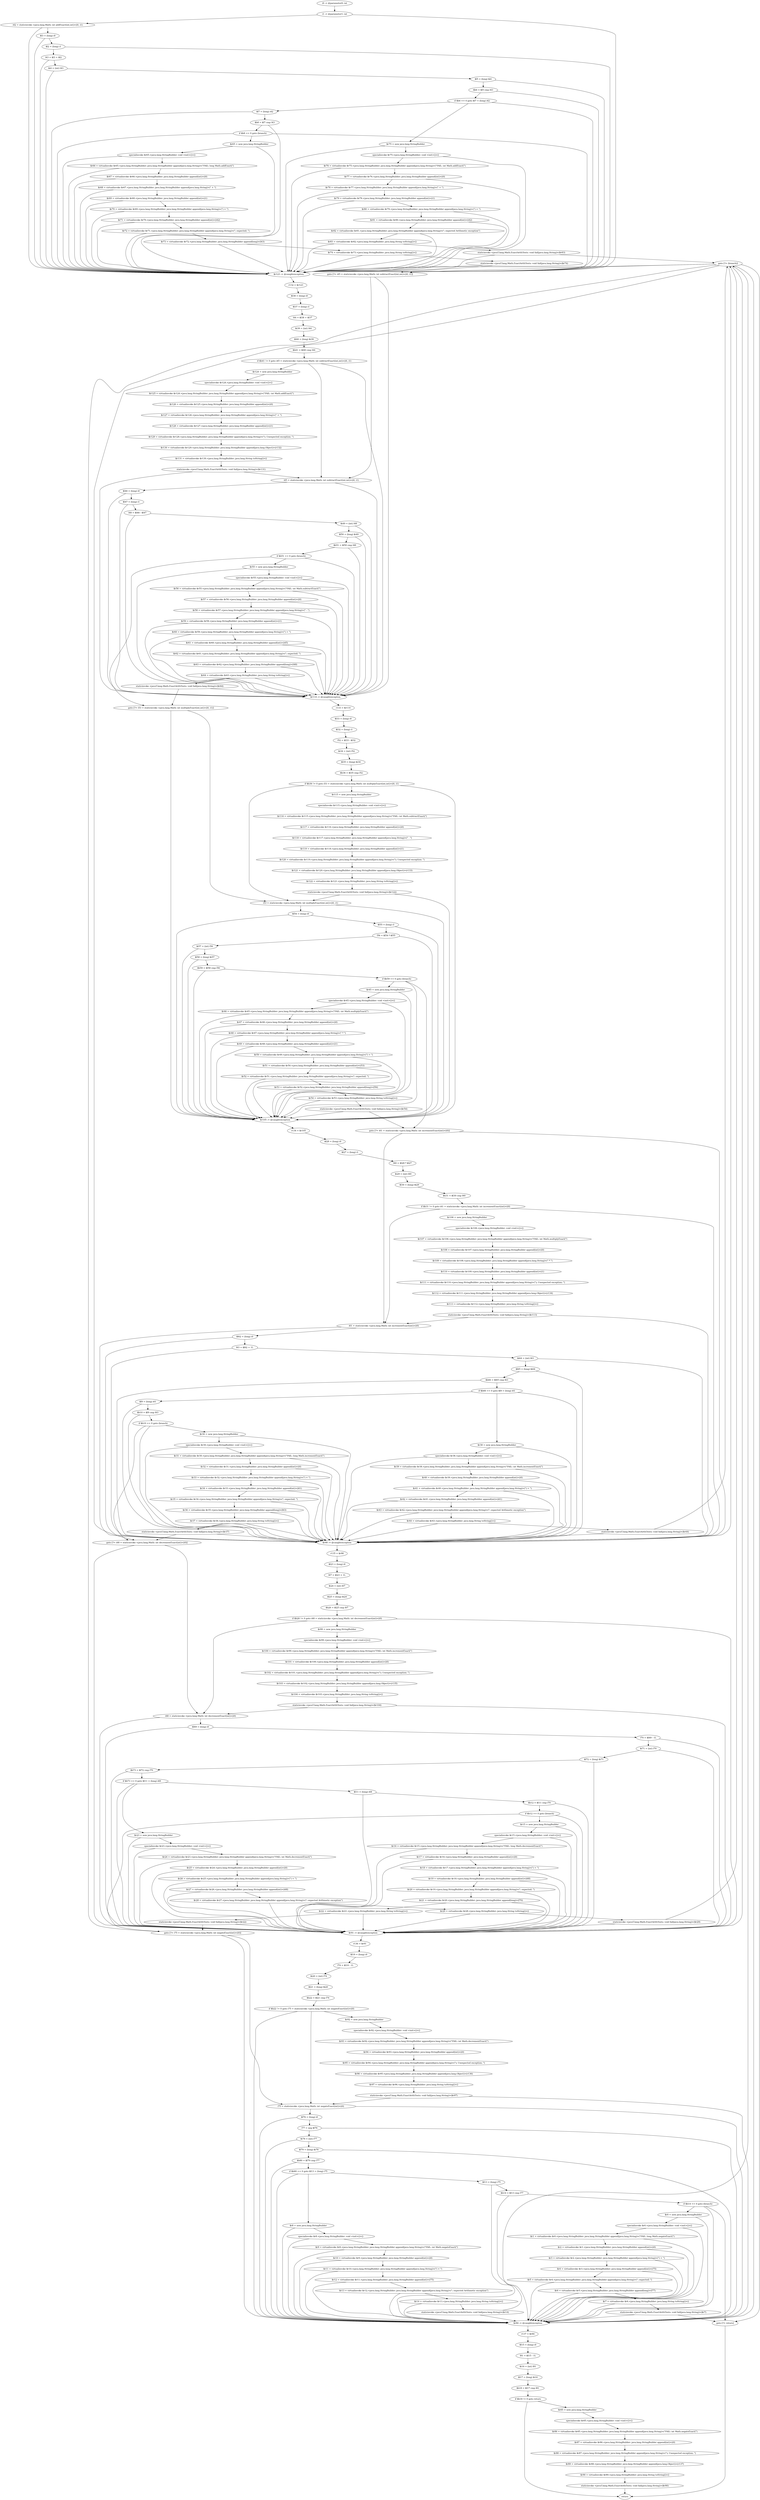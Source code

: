 digraph "unitGraph" {
    "i0 := @parameter0: int"
    "i1 := @parameter1: int"
    "i42 = staticinvoke <java.lang.Math: int addExact(int,int)>(i0, i1)"
    "$l3 = (long) i0"
    "$l2 = (long) i1"
    "l43 = $l3 + $l2"
    "$i4 = (int) l43"
    "$l5 = (long) $i4"
    "$b6 = $l5 cmp l43"
    "if $b6 == 0 goto $l7 = (long) i42"
    "$r75 = new java.lang.StringBuilder"
    "specialinvoke $r75.<java.lang.StringBuilder: void <init>()>()"
    "$r76 = virtualinvoke $r75.<java.lang.StringBuilder: java.lang.StringBuilder append(java.lang.String)>(\"FAIL: int Math.addExact(\")"
    "$r77 = virtualinvoke $r76.<java.lang.StringBuilder: java.lang.StringBuilder append(int)>(i0)"
    "$r78 = virtualinvoke $r77.<java.lang.StringBuilder: java.lang.StringBuilder append(java.lang.String)>(\" + \")"
    "$r79 = virtualinvoke $r78.<java.lang.StringBuilder: java.lang.StringBuilder append(int)>(i1)"
    "$r80 = virtualinvoke $r79.<java.lang.StringBuilder: java.lang.StringBuilder append(java.lang.String)>(\") = \")"
    "$r81 = virtualinvoke $r80.<java.lang.StringBuilder: java.lang.StringBuilder append(int)>(i42)"
    "$r82 = virtualinvoke $r81.<java.lang.StringBuilder: java.lang.StringBuilder append(java.lang.String)>(\"; expected Arithmetic exception\")"
    "$r83 = virtualinvoke $r82.<java.lang.StringBuilder: java.lang.String toString()>()"
    "staticinvoke <javaT.lang.Math.ExactArithTests: void fail(java.lang.String)>($r83)"
    "goto [?= (branch)]"
    "$l7 = (long) i42"
    "$b8 = $l7 cmp l43"
    "if $b8 == 0 goto (branch)"
    "$r65 = new java.lang.StringBuilder"
    "specialinvoke $r65.<java.lang.StringBuilder: void <init>()>()"
    "$r66 = virtualinvoke $r65.<java.lang.StringBuilder: java.lang.StringBuilder append(java.lang.String)>(\"FAIL: long Math.addExact(\")"
    "$r67 = virtualinvoke $r66.<java.lang.StringBuilder: java.lang.StringBuilder append(int)>(i0)"
    "$r68 = virtualinvoke $r67.<java.lang.StringBuilder: java.lang.StringBuilder append(java.lang.String)>(\" + \")"
    "$r69 = virtualinvoke $r68.<java.lang.StringBuilder: java.lang.StringBuilder append(int)>(i1)"
    "$r70 = virtualinvoke $r69.<java.lang.StringBuilder: java.lang.StringBuilder append(java.lang.String)>(\") = \")"
    "$r71 = virtualinvoke $r70.<java.lang.StringBuilder: java.lang.StringBuilder append(int)>(i42)"
    "$r72 = virtualinvoke $r71.<java.lang.StringBuilder: java.lang.StringBuilder append(java.lang.String)>(\"; expected: \")"
    "$r73 = virtualinvoke $r72.<java.lang.StringBuilder: java.lang.StringBuilder append(long)>(l43)"
    "$r74 = virtualinvoke $r73.<java.lang.StringBuilder: java.lang.String toString()>()"
    "staticinvoke <javaT.lang.Math.ExactArithTests: void fail(java.lang.String)>($r74)"
    "goto [?= i45 = staticinvoke <java.lang.Math: int subtractExact(int,int)>(i0, i1)]"
    "$r123 := @caughtexception"
    "r132 = $r123"
    "$l38 = (long) i0"
    "$l37 = (long) i1"
    "l44 = $l38 + $l37"
    "$i39 = (int) l44"
    "$l40 = (long) $i39"
    "$b41 = $l40 cmp l44"
    "if $b41 != 0 goto i45 = staticinvoke <java.lang.Math: int subtractExact(int,int)>(i0, i1)"
    "$r124 = new java.lang.StringBuilder"
    "specialinvoke $r124.<java.lang.StringBuilder: void <init>()>()"
    "$r125 = virtualinvoke $r124.<java.lang.StringBuilder: java.lang.StringBuilder append(java.lang.String)>(\"FAIL: int Math.addExact(\")"
    "$r126 = virtualinvoke $r125.<java.lang.StringBuilder: java.lang.StringBuilder append(int)>(i0)"
    "$r127 = virtualinvoke $r126.<java.lang.StringBuilder: java.lang.StringBuilder append(java.lang.String)>(\" + \")"
    "$r128 = virtualinvoke $r127.<java.lang.StringBuilder: java.lang.StringBuilder append(int)>(i1)"
    "$r129 = virtualinvoke $r128.<java.lang.StringBuilder: java.lang.StringBuilder append(java.lang.String)>(\"); Unexpected exception: \")"
    "$r130 = virtualinvoke $r129.<java.lang.StringBuilder: java.lang.StringBuilder append(java.lang.Object)>(r132)"
    "$r131 = virtualinvoke $r130.<java.lang.StringBuilder: java.lang.String toString()>()"
    "staticinvoke <javaT.lang.Math.ExactArithTests: void fail(java.lang.String)>($r131)"
    "i45 = staticinvoke <java.lang.Math: int subtractExact(int,int)>(i0, i1)"
    "$l46 = (long) i0"
    "$l47 = (long) i1"
    "l48 = $l46 - $l47"
    "$i49 = (int) l48"
    "$l50 = (long) $i49"
    "$b51 = $l50 cmp l48"
    "if $b51 == 0 goto (branch)"
    "$r55 = new java.lang.StringBuilder"
    "specialinvoke $r55.<java.lang.StringBuilder: void <init>()>()"
    "$r56 = virtualinvoke $r55.<java.lang.StringBuilder: java.lang.StringBuilder append(java.lang.String)>(\"FAIL: int Math.subtractExact(\")"
    "$r57 = virtualinvoke $r56.<java.lang.StringBuilder: java.lang.StringBuilder append(int)>(i0)"
    "$r58 = virtualinvoke $r57.<java.lang.StringBuilder: java.lang.StringBuilder append(java.lang.String)>(\" - \")"
    "$r59 = virtualinvoke $r58.<java.lang.StringBuilder: java.lang.StringBuilder append(int)>(i1)"
    "$r60 = virtualinvoke $r59.<java.lang.StringBuilder: java.lang.StringBuilder append(java.lang.String)>(\") = \")"
    "$r61 = virtualinvoke $r60.<java.lang.StringBuilder: java.lang.StringBuilder append(int)>(i45)"
    "$r62 = virtualinvoke $r61.<java.lang.StringBuilder: java.lang.StringBuilder append(java.lang.String)>(\"; expected: \")"
    "$r63 = virtualinvoke $r62.<java.lang.StringBuilder: java.lang.StringBuilder append(long)>(l48)"
    "$r64 = virtualinvoke $r63.<java.lang.StringBuilder: java.lang.String toString()>()"
    "staticinvoke <javaT.lang.Math.ExactArithTests: void fail(java.lang.String)>($r64)"
    "goto [?= i53 = staticinvoke <java.lang.Math: int multiplyExact(int,int)>(i0, i1)]"
    "$r114 := @caughtexception"
    "r133 = $r114"
    "$l33 = (long) i0"
    "$l32 = (long) i1"
    "l52 = $l33 - $l32"
    "$i34 = (int) l52"
    "$l35 = (long) $i34"
    "$b36 = $l35 cmp l52"
    "if $b36 != 0 goto i53 = staticinvoke <java.lang.Math: int multiplyExact(int,int)>(i0, i1)"
    "$r115 = new java.lang.StringBuilder"
    "specialinvoke $r115.<java.lang.StringBuilder: void <init>()>()"
    "$r116 = virtualinvoke $r115.<java.lang.StringBuilder: java.lang.StringBuilder append(java.lang.String)>(\"FAIL: int Math.subtractExact(\")"
    "$r117 = virtualinvoke $r116.<java.lang.StringBuilder: java.lang.StringBuilder append(int)>(i0)"
    "$r118 = virtualinvoke $r117.<java.lang.StringBuilder: java.lang.StringBuilder append(java.lang.String)>(\" - \")"
    "$r119 = virtualinvoke $r118.<java.lang.StringBuilder: java.lang.StringBuilder append(int)>(i1)"
    "$r120 = virtualinvoke $r119.<java.lang.StringBuilder: java.lang.StringBuilder append(java.lang.String)>(\"); Unexpected exception: \")"
    "$r121 = virtualinvoke $r120.<java.lang.StringBuilder: java.lang.StringBuilder append(java.lang.Object)>(r133)"
    "$r122 = virtualinvoke $r121.<java.lang.StringBuilder: java.lang.String toString()>()"
    "staticinvoke <javaT.lang.Math.ExactArithTests: void fail(java.lang.String)>($r122)"
    "i53 = staticinvoke <java.lang.Math: int multiplyExact(int,int)>(i0, i1)"
    "$l54 = (long) i0"
    "$l55 = (long) i1"
    "l56 = $l54 * $l55"
    "$i57 = (int) l56"
    "$l58 = (long) $i57"
    "$b59 = $l58 cmp l56"
    "if $b59 == 0 goto (branch)"
    "$r45 = new java.lang.StringBuilder"
    "specialinvoke $r45.<java.lang.StringBuilder: void <init>()>()"
    "$r46 = virtualinvoke $r45.<java.lang.StringBuilder: java.lang.StringBuilder append(java.lang.String)>(\"FAIL: int Math.multiplyExact(\")"
    "$r47 = virtualinvoke $r46.<java.lang.StringBuilder: java.lang.StringBuilder append(int)>(i0)"
    "$r48 = virtualinvoke $r47.<java.lang.StringBuilder: java.lang.StringBuilder append(java.lang.String)>(\" * \")"
    "$r49 = virtualinvoke $r48.<java.lang.StringBuilder: java.lang.StringBuilder append(int)>(i1)"
    "$r50 = virtualinvoke $r49.<java.lang.StringBuilder: java.lang.StringBuilder append(java.lang.String)>(\") = \")"
    "$r51 = virtualinvoke $r50.<java.lang.StringBuilder: java.lang.StringBuilder append(int)>(i53)"
    "$r52 = virtualinvoke $r51.<java.lang.StringBuilder: java.lang.StringBuilder append(java.lang.String)>(\"; expected: \")"
    "$r53 = virtualinvoke $r52.<java.lang.StringBuilder: java.lang.StringBuilder append(long)>(l56)"
    "$r54 = virtualinvoke $r53.<java.lang.StringBuilder: java.lang.String toString()>()"
    "staticinvoke <javaT.lang.Math.ExactArithTests: void fail(java.lang.String)>($r54)"
    "goto [?= i61 = staticinvoke <java.lang.Math: int incrementExact(int)>(i0)]"
    "$r105 := @caughtexception"
    "r134 = $r105"
    "$l28 = (long) i0"
    "$l27 = (long) i1"
    "l60 = $l28 * $l27"
    "$i29 = (int) l60"
    "$l30 = (long) $i29"
    "$b31 = $l30 cmp l60"
    "if $b31 != 0 goto i61 = staticinvoke <java.lang.Math: int incrementExact(int)>(i0)"
    "$r106 = new java.lang.StringBuilder"
    "specialinvoke $r106.<java.lang.StringBuilder: void <init>()>()"
    "$r107 = virtualinvoke $r106.<java.lang.StringBuilder: java.lang.StringBuilder append(java.lang.String)>(\"FAIL: int Math.multiplyExact(\")"
    "$r108 = virtualinvoke $r107.<java.lang.StringBuilder: java.lang.StringBuilder append(int)>(i0)"
    "$r109 = virtualinvoke $r108.<java.lang.StringBuilder: java.lang.StringBuilder append(java.lang.String)>(\" * \")"
    "$r110 = virtualinvoke $r109.<java.lang.StringBuilder: java.lang.StringBuilder append(int)>(i1)"
    "$r111 = virtualinvoke $r110.<java.lang.StringBuilder: java.lang.StringBuilder append(java.lang.String)>(\"); Unexpected exception: \")"
    "$r112 = virtualinvoke $r111.<java.lang.StringBuilder: java.lang.StringBuilder append(java.lang.Object)>(r134)"
    "$r113 = virtualinvoke $r112.<java.lang.StringBuilder: java.lang.String toString()>()"
    "staticinvoke <javaT.lang.Math.ExactArithTests: void fail(java.lang.String)>($r113)"
    "i61 = staticinvoke <java.lang.Math: int incrementExact(int)>(i0)"
    "$l62 = (long) i0"
    "l63 = $l62 + 1L"
    "$i64 = (int) l63"
    "$l65 = (long) $i64"
    "$b66 = $l65 cmp l63"
    "if $b66 == 0 goto $l9 = (long) i61"
    "$r38 = new java.lang.StringBuilder"
    "specialinvoke $r38.<java.lang.StringBuilder: void <init>()>()"
    "$r39 = virtualinvoke $r38.<java.lang.StringBuilder: java.lang.StringBuilder append(java.lang.String)>(\"FAIL: int Math.incrementExact(\")"
    "$r40 = virtualinvoke $r39.<java.lang.StringBuilder: java.lang.StringBuilder append(int)>(i0)"
    "$r41 = virtualinvoke $r40.<java.lang.StringBuilder: java.lang.StringBuilder append(java.lang.String)>(\") = \")"
    "$r42 = virtualinvoke $r41.<java.lang.StringBuilder: java.lang.StringBuilder append(int)>(i61)"
    "$r43 = virtualinvoke $r42.<java.lang.StringBuilder: java.lang.StringBuilder append(java.lang.String)>(\"; expected Arithmetic exception\")"
    "$r44 = virtualinvoke $r43.<java.lang.StringBuilder: java.lang.String toString()>()"
    "staticinvoke <javaT.lang.Math.ExactArithTests: void fail(java.lang.String)>($r44)"
    "$l9 = (long) i61"
    "$b10 = $l9 cmp l63"
    "if $b10 == 0 goto (branch)"
    "$r30 = new java.lang.StringBuilder"
    "specialinvoke $r30.<java.lang.StringBuilder: void <init>()>()"
    "$r31 = virtualinvoke $r30.<java.lang.StringBuilder: java.lang.StringBuilder append(java.lang.String)>(\"FAIL: long Math.incrementExact(\")"
    "$r32 = virtualinvoke $r31.<java.lang.StringBuilder: java.lang.StringBuilder append(int)>(i0)"
    "$r33 = virtualinvoke $r32.<java.lang.StringBuilder: java.lang.StringBuilder append(java.lang.String)>(\") = \")"
    "$r34 = virtualinvoke $r33.<java.lang.StringBuilder: java.lang.StringBuilder append(int)>(i61)"
    "$r35 = virtualinvoke $r34.<java.lang.StringBuilder: java.lang.StringBuilder append(java.lang.String)>(\"; expected: \")"
    "$r36 = virtualinvoke $r35.<java.lang.StringBuilder: java.lang.StringBuilder append(long)>(l63)"
    "$r37 = virtualinvoke $r36.<java.lang.StringBuilder: java.lang.String toString()>()"
    "staticinvoke <javaT.lang.Math.ExactArithTests: void fail(java.lang.String)>($r37)"
    "goto [?= i68 = staticinvoke <java.lang.Math: int decrementExact(int)>(i0)]"
    "$r98 := @caughtexception"
    "r135 = $r98"
    "$l23 = (long) i0"
    "l67 = $l23 + 1L"
    "$i24 = (int) l67"
    "$l25 = (long) $i24"
    "$b26 = $l25 cmp l67"
    "if $b26 != 0 goto i68 = staticinvoke <java.lang.Math: int decrementExact(int)>(i0)"
    "$r99 = new java.lang.StringBuilder"
    "specialinvoke $r99.<java.lang.StringBuilder: void <init>()>()"
    "$r100 = virtualinvoke $r99.<java.lang.StringBuilder: java.lang.StringBuilder append(java.lang.String)>(\"FAIL: int Math.incrementExact(\")"
    "$r101 = virtualinvoke $r100.<java.lang.StringBuilder: java.lang.StringBuilder append(int)>(i0)"
    "$r102 = virtualinvoke $r101.<java.lang.StringBuilder: java.lang.StringBuilder append(java.lang.String)>(\"); Unexpected exception: \")"
    "$r103 = virtualinvoke $r102.<java.lang.StringBuilder: java.lang.StringBuilder append(java.lang.Object)>(r135)"
    "$r104 = virtualinvoke $r103.<java.lang.StringBuilder: java.lang.String toString()>()"
    "staticinvoke <javaT.lang.Math.ExactArithTests: void fail(java.lang.String)>($r104)"
    "i68 = staticinvoke <java.lang.Math: int decrementExact(int)>(i0)"
    "$l69 = (long) i0"
    "l70 = $l69 - 1L"
    "$i71 = (int) l70"
    "$l72 = (long) $i71"
    "$b73 = $l72 cmp l70"
    "if $b73 == 0 goto $l11 = (long) i68"
    "$r23 = new java.lang.StringBuilder"
    "specialinvoke $r23.<java.lang.StringBuilder: void <init>()>()"
    "$r24 = virtualinvoke $r23.<java.lang.StringBuilder: java.lang.StringBuilder append(java.lang.String)>(\"FAIL: int Math.decrementExact(\")"
    "$r25 = virtualinvoke $r24.<java.lang.StringBuilder: java.lang.StringBuilder append(int)>(i0)"
    "$r26 = virtualinvoke $r25.<java.lang.StringBuilder: java.lang.StringBuilder append(java.lang.String)>(\") = \")"
    "$r27 = virtualinvoke $r26.<java.lang.StringBuilder: java.lang.StringBuilder append(int)>(i68)"
    "$r28 = virtualinvoke $r27.<java.lang.StringBuilder: java.lang.StringBuilder append(java.lang.String)>(\"; expected Arithmetic exception\")"
    "$r29 = virtualinvoke $r28.<java.lang.StringBuilder: java.lang.String toString()>()"
    "staticinvoke <javaT.lang.Math.ExactArithTests: void fail(java.lang.String)>($r29)"
    "$l11 = (long) i68"
    "$b12 = $l11 cmp l70"
    "if $b12 == 0 goto (branch)"
    "$r15 = new java.lang.StringBuilder"
    "specialinvoke $r15.<java.lang.StringBuilder: void <init>()>()"
    "$r16 = virtualinvoke $r15.<java.lang.StringBuilder: java.lang.StringBuilder append(java.lang.String)>(\"FAIL: long Math.decrementExact(\")"
    "$r17 = virtualinvoke $r16.<java.lang.StringBuilder: java.lang.StringBuilder append(int)>(i0)"
    "$r18 = virtualinvoke $r17.<java.lang.StringBuilder: java.lang.StringBuilder append(java.lang.String)>(\") = \")"
    "$r19 = virtualinvoke $r18.<java.lang.StringBuilder: java.lang.StringBuilder append(int)>(i68)"
    "$r20 = virtualinvoke $r19.<java.lang.StringBuilder: java.lang.StringBuilder append(java.lang.String)>(\"; expected: \")"
    "$r21 = virtualinvoke $r20.<java.lang.StringBuilder: java.lang.StringBuilder append(long)>(l70)"
    "$r22 = virtualinvoke $r21.<java.lang.StringBuilder: java.lang.String toString()>()"
    "staticinvoke <javaT.lang.Math.ExactArithTests: void fail(java.lang.String)>($r22)"
    "goto [?= i75 = staticinvoke <java.lang.Math: int negateExact(int)>(i0)]"
    "$r91 := @caughtexception"
    "r136 = $r91"
    "$l19 = (long) i0"
    "l74 = $l19 - 1L"
    "$i20 = (int) l74"
    "$l21 = (long) $i20"
    "$b22 = $l21 cmp l74"
    "if $b22 != 0 goto i75 = staticinvoke <java.lang.Math: int negateExact(int)>(i0)"
    "$r92 = new java.lang.StringBuilder"
    "specialinvoke $r92.<java.lang.StringBuilder: void <init>()>()"
    "$r93 = virtualinvoke $r92.<java.lang.StringBuilder: java.lang.StringBuilder append(java.lang.String)>(\"FAIL: int Math.decrementExact(\")"
    "$r94 = virtualinvoke $r93.<java.lang.StringBuilder: java.lang.StringBuilder append(int)>(i0)"
    "$r95 = virtualinvoke $r94.<java.lang.StringBuilder: java.lang.StringBuilder append(java.lang.String)>(\"); Unexpected exception: \")"
    "$r96 = virtualinvoke $r95.<java.lang.StringBuilder: java.lang.StringBuilder append(java.lang.Object)>(r136)"
    "$r97 = virtualinvoke $r96.<java.lang.StringBuilder: java.lang.String toString()>()"
    "staticinvoke <javaT.lang.Math.ExactArithTests: void fail(java.lang.String)>($r97)"
    "i75 = staticinvoke <java.lang.Math: int negateExact(int)>(i0)"
    "$l76 = (long) i0"
    "l77 = neg $l76"
    "$i78 = (int) l77"
    "$l79 = (long) $i78"
    "$b80 = $l79 cmp l77"
    "if $b80 == 0 goto $l13 = (long) i75"
    "$r8 = new java.lang.StringBuilder"
    "specialinvoke $r8.<java.lang.StringBuilder: void <init>()>()"
    "$r9 = virtualinvoke $r8.<java.lang.StringBuilder: java.lang.StringBuilder append(java.lang.String)>(\"FAIL: int Math.negateExact(\")"
    "$r10 = virtualinvoke $r9.<java.lang.StringBuilder: java.lang.StringBuilder append(int)>(i0)"
    "$r11 = virtualinvoke $r10.<java.lang.StringBuilder: java.lang.StringBuilder append(java.lang.String)>(\") = \")"
    "$r12 = virtualinvoke $r11.<java.lang.StringBuilder: java.lang.StringBuilder append(int)>(i75)"
    "$r13 = virtualinvoke $r12.<java.lang.StringBuilder: java.lang.StringBuilder append(java.lang.String)>(\"; expected Arithmetic exception\")"
    "$r14 = virtualinvoke $r13.<java.lang.StringBuilder: java.lang.String toString()>()"
    "staticinvoke <javaT.lang.Math.ExactArithTests: void fail(java.lang.String)>($r14)"
    "$l13 = (long) i75"
    "$b14 = $l13 cmp l77"
    "if $b14 == 0 goto (branch)"
    "$r0 = new java.lang.StringBuilder"
    "specialinvoke $r0.<java.lang.StringBuilder: void <init>()>()"
    "$r1 = virtualinvoke $r0.<java.lang.StringBuilder: java.lang.StringBuilder append(java.lang.String)>(\"FAIL: long Math.negateExact(\")"
    "$r2 = virtualinvoke $r1.<java.lang.StringBuilder: java.lang.StringBuilder append(int)>(i0)"
    "$r3 = virtualinvoke $r2.<java.lang.StringBuilder: java.lang.StringBuilder append(java.lang.String)>(\") = \")"
    "$r4 = virtualinvoke $r3.<java.lang.StringBuilder: java.lang.StringBuilder append(int)>(i75)"
    "$r5 = virtualinvoke $r4.<java.lang.StringBuilder: java.lang.StringBuilder append(java.lang.String)>(\"; expected: \")"
    "$r6 = virtualinvoke $r5.<java.lang.StringBuilder: java.lang.StringBuilder append(long)>(l77)"
    "$r7 = virtualinvoke $r6.<java.lang.StringBuilder: java.lang.String toString()>()"
    "staticinvoke <javaT.lang.Math.ExactArithTests: void fail(java.lang.String)>($r7)"
    "goto [?= return]"
    "$r84 := @caughtexception"
    "r137 = $r84"
    "$l15 = (long) i0"
    "l81 = $l15 - 1L"
    "$i16 = (int) l81"
    "$l17 = (long) $i16"
    "$b18 = $l17 cmp l81"
    "if $b18 != 0 goto return"
    "$r85 = new java.lang.StringBuilder"
    "specialinvoke $r85.<java.lang.StringBuilder: void <init>()>()"
    "$r86 = virtualinvoke $r85.<java.lang.StringBuilder: java.lang.StringBuilder append(java.lang.String)>(\"FAIL: int Math.negateExact(\")"
    "$r87 = virtualinvoke $r86.<java.lang.StringBuilder: java.lang.StringBuilder append(int)>(i0)"
    "$r88 = virtualinvoke $r87.<java.lang.StringBuilder: java.lang.StringBuilder append(java.lang.String)>(\"); Unexpected exception: \")"
    "$r89 = virtualinvoke $r88.<java.lang.StringBuilder: java.lang.StringBuilder append(java.lang.Object)>(r137)"
    "$r90 = virtualinvoke $r89.<java.lang.StringBuilder: java.lang.String toString()>()"
    "staticinvoke <javaT.lang.Math.ExactArithTests: void fail(java.lang.String)>($r90)"
    "return"
    "i0 := @parameter0: int"->"i1 := @parameter1: int";
    "i1 := @parameter1: int"->"i42 = staticinvoke <java.lang.Math: int addExact(int,int)>(i0, i1)";
    "i1 := @parameter1: int"->"$r123 := @caughtexception";
    "i42 = staticinvoke <java.lang.Math: int addExact(int,int)>(i0, i1)"->"$l3 = (long) i0";
    "i42 = staticinvoke <java.lang.Math: int addExact(int,int)>(i0, i1)"->"$r123 := @caughtexception";
    "$l3 = (long) i0"->"$l2 = (long) i1";
    "$l3 = (long) i0"->"$r123 := @caughtexception";
    "$l2 = (long) i1"->"l43 = $l3 + $l2";
    "$l2 = (long) i1"->"$r123 := @caughtexception";
    "l43 = $l3 + $l2"->"$i4 = (int) l43";
    "l43 = $l3 + $l2"->"$r123 := @caughtexception";
    "$i4 = (int) l43"->"$l5 = (long) $i4";
    "$i4 = (int) l43"->"$r123 := @caughtexception";
    "$l5 = (long) $i4"->"$b6 = $l5 cmp l43";
    "$l5 = (long) $i4"->"$r123 := @caughtexception";
    "$b6 = $l5 cmp l43"->"if $b6 == 0 goto $l7 = (long) i42";
    "$b6 = $l5 cmp l43"->"$r123 := @caughtexception";
    "if $b6 == 0 goto $l7 = (long) i42"->"$r75 = new java.lang.StringBuilder";
    "if $b6 == 0 goto $l7 = (long) i42"->"$l7 = (long) i42";
    "if $b6 == 0 goto $l7 = (long) i42"->"$r123 := @caughtexception";
    "$r75 = new java.lang.StringBuilder"->"specialinvoke $r75.<java.lang.StringBuilder: void <init>()>()";
    "$r75 = new java.lang.StringBuilder"->"$r123 := @caughtexception";
    "specialinvoke $r75.<java.lang.StringBuilder: void <init>()>()"->"$r76 = virtualinvoke $r75.<java.lang.StringBuilder: java.lang.StringBuilder append(java.lang.String)>(\"FAIL: int Math.addExact(\")";
    "specialinvoke $r75.<java.lang.StringBuilder: void <init>()>()"->"$r123 := @caughtexception";
    "$r76 = virtualinvoke $r75.<java.lang.StringBuilder: java.lang.StringBuilder append(java.lang.String)>(\"FAIL: int Math.addExact(\")"->"$r77 = virtualinvoke $r76.<java.lang.StringBuilder: java.lang.StringBuilder append(int)>(i0)";
    "$r76 = virtualinvoke $r75.<java.lang.StringBuilder: java.lang.StringBuilder append(java.lang.String)>(\"FAIL: int Math.addExact(\")"->"$r123 := @caughtexception";
    "$r77 = virtualinvoke $r76.<java.lang.StringBuilder: java.lang.StringBuilder append(int)>(i0)"->"$r78 = virtualinvoke $r77.<java.lang.StringBuilder: java.lang.StringBuilder append(java.lang.String)>(\" + \")";
    "$r77 = virtualinvoke $r76.<java.lang.StringBuilder: java.lang.StringBuilder append(int)>(i0)"->"$r123 := @caughtexception";
    "$r78 = virtualinvoke $r77.<java.lang.StringBuilder: java.lang.StringBuilder append(java.lang.String)>(\" + \")"->"$r79 = virtualinvoke $r78.<java.lang.StringBuilder: java.lang.StringBuilder append(int)>(i1)";
    "$r78 = virtualinvoke $r77.<java.lang.StringBuilder: java.lang.StringBuilder append(java.lang.String)>(\" + \")"->"$r123 := @caughtexception";
    "$r79 = virtualinvoke $r78.<java.lang.StringBuilder: java.lang.StringBuilder append(int)>(i1)"->"$r80 = virtualinvoke $r79.<java.lang.StringBuilder: java.lang.StringBuilder append(java.lang.String)>(\") = \")";
    "$r79 = virtualinvoke $r78.<java.lang.StringBuilder: java.lang.StringBuilder append(int)>(i1)"->"$r123 := @caughtexception";
    "$r80 = virtualinvoke $r79.<java.lang.StringBuilder: java.lang.StringBuilder append(java.lang.String)>(\") = \")"->"$r81 = virtualinvoke $r80.<java.lang.StringBuilder: java.lang.StringBuilder append(int)>(i42)";
    "$r80 = virtualinvoke $r79.<java.lang.StringBuilder: java.lang.StringBuilder append(java.lang.String)>(\") = \")"->"$r123 := @caughtexception";
    "$r81 = virtualinvoke $r80.<java.lang.StringBuilder: java.lang.StringBuilder append(int)>(i42)"->"$r82 = virtualinvoke $r81.<java.lang.StringBuilder: java.lang.StringBuilder append(java.lang.String)>(\"; expected Arithmetic exception\")";
    "$r81 = virtualinvoke $r80.<java.lang.StringBuilder: java.lang.StringBuilder append(int)>(i42)"->"$r123 := @caughtexception";
    "$r82 = virtualinvoke $r81.<java.lang.StringBuilder: java.lang.StringBuilder append(java.lang.String)>(\"; expected Arithmetic exception\")"->"$r83 = virtualinvoke $r82.<java.lang.StringBuilder: java.lang.String toString()>()";
    "$r82 = virtualinvoke $r81.<java.lang.StringBuilder: java.lang.StringBuilder append(java.lang.String)>(\"; expected Arithmetic exception\")"->"$r123 := @caughtexception";
    "$r83 = virtualinvoke $r82.<java.lang.StringBuilder: java.lang.String toString()>()"->"staticinvoke <javaT.lang.Math.ExactArithTests: void fail(java.lang.String)>($r83)";
    "$r83 = virtualinvoke $r82.<java.lang.StringBuilder: java.lang.String toString()>()"->"$r123 := @caughtexception";
    "staticinvoke <javaT.lang.Math.ExactArithTests: void fail(java.lang.String)>($r83)"->"goto [?= (branch)]";
    "staticinvoke <javaT.lang.Math.ExactArithTests: void fail(java.lang.String)>($r83)"->"$r123 := @caughtexception";
    "goto [?= (branch)]"->"goto [?= i45 = staticinvoke <java.lang.Math: int subtractExact(int,int)>(i0, i1)]";
    "goto [?= (branch)]"->"$r123 := @caughtexception";
    "$l7 = (long) i42"->"$b8 = $l7 cmp l43";
    "$l7 = (long) i42"->"$r123 := @caughtexception";
    "$b8 = $l7 cmp l43"->"if $b8 == 0 goto (branch)";
    "$b8 = $l7 cmp l43"->"$r123 := @caughtexception";
    "if $b8 == 0 goto (branch)"->"$r65 = new java.lang.StringBuilder";
    "if $b8 == 0 goto (branch)"->"goto [?= i45 = staticinvoke <java.lang.Math: int subtractExact(int,int)>(i0, i1)]";
    "if $b8 == 0 goto (branch)"->"$r123 := @caughtexception";
    "$r65 = new java.lang.StringBuilder"->"specialinvoke $r65.<java.lang.StringBuilder: void <init>()>()";
    "$r65 = new java.lang.StringBuilder"->"$r123 := @caughtexception";
    "specialinvoke $r65.<java.lang.StringBuilder: void <init>()>()"->"$r66 = virtualinvoke $r65.<java.lang.StringBuilder: java.lang.StringBuilder append(java.lang.String)>(\"FAIL: long Math.addExact(\")";
    "specialinvoke $r65.<java.lang.StringBuilder: void <init>()>()"->"$r123 := @caughtexception";
    "$r66 = virtualinvoke $r65.<java.lang.StringBuilder: java.lang.StringBuilder append(java.lang.String)>(\"FAIL: long Math.addExact(\")"->"$r67 = virtualinvoke $r66.<java.lang.StringBuilder: java.lang.StringBuilder append(int)>(i0)";
    "$r66 = virtualinvoke $r65.<java.lang.StringBuilder: java.lang.StringBuilder append(java.lang.String)>(\"FAIL: long Math.addExact(\")"->"$r123 := @caughtexception";
    "$r67 = virtualinvoke $r66.<java.lang.StringBuilder: java.lang.StringBuilder append(int)>(i0)"->"$r68 = virtualinvoke $r67.<java.lang.StringBuilder: java.lang.StringBuilder append(java.lang.String)>(\" + \")";
    "$r67 = virtualinvoke $r66.<java.lang.StringBuilder: java.lang.StringBuilder append(int)>(i0)"->"$r123 := @caughtexception";
    "$r68 = virtualinvoke $r67.<java.lang.StringBuilder: java.lang.StringBuilder append(java.lang.String)>(\" + \")"->"$r69 = virtualinvoke $r68.<java.lang.StringBuilder: java.lang.StringBuilder append(int)>(i1)";
    "$r68 = virtualinvoke $r67.<java.lang.StringBuilder: java.lang.StringBuilder append(java.lang.String)>(\" + \")"->"$r123 := @caughtexception";
    "$r69 = virtualinvoke $r68.<java.lang.StringBuilder: java.lang.StringBuilder append(int)>(i1)"->"$r70 = virtualinvoke $r69.<java.lang.StringBuilder: java.lang.StringBuilder append(java.lang.String)>(\") = \")";
    "$r69 = virtualinvoke $r68.<java.lang.StringBuilder: java.lang.StringBuilder append(int)>(i1)"->"$r123 := @caughtexception";
    "$r70 = virtualinvoke $r69.<java.lang.StringBuilder: java.lang.StringBuilder append(java.lang.String)>(\") = \")"->"$r71 = virtualinvoke $r70.<java.lang.StringBuilder: java.lang.StringBuilder append(int)>(i42)";
    "$r70 = virtualinvoke $r69.<java.lang.StringBuilder: java.lang.StringBuilder append(java.lang.String)>(\") = \")"->"$r123 := @caughtexception";
    "$r71 = virtualinvoke $r70.<java.lang.StringBuilder: java.lang.StringBuilder append(int)>(i42)"->"$r72 = virtualinvoke $r71.<java.lang.StringBuilder: java.lang.StringBuilder append(java.lang.String)>(\"; expected: \")";
    "$r71 = virtualinvoke $r70.<java.lang.StringBuilder: java.lang.StringBuilder append(int)>(i42)"->"$r123 := @caughtexception";
    "$r72 = virtualinvoke $r71.<java.lang.StringBuilder: java.lang.StringBuilder append(java.lang.String)>(\"; expected: \")"->"$r73 = virtualinvoke $r72.<java.lang.StringBuilder: java.lang.StringBuilder append(long)>(l43)";
    "$r72 = virtualinvoke $r71.<java.lang.StringBuilder: java.lang.StringBuilder append(java.lang.String)>(\"; expected: \")"->"$r123 := @caughtexception";
    "$r73 = virtualinvoke $r72.<java.lang.StringBuilder: java.lang.StringBuilder append(long)>(l43)"->"$r74 = virtualinvoke $r73.<java.lang.StringBuilder: java.lang.String toString()>()";
    "$r73 = virtualinvoke $r72.<java.lang.StringBuilder: java.lang.StringBuilder append(long)>(l43)"->"$r123 := @caughtexception";
    "$r74 = virtualinvoke $r73.<java.lang.StringBuilder: java.lang.String toString()>()"->"staticinvoke <javaT.lang.Math.ExactArithTests: void fail(java.lang.String)>($r74)";
    "$r74 = virtualinvoke $r73.<java.lang.StringBuilder: java.lang.String toString()>()"->"$r123 := @caughtexception";
    "staticinvoke <javaT.lang.Math.ExactArithTests: void fail(java.lang.String)>($r74)"->"goto [?= i45 = staticinvoke <java.lang.Math: int subtractExact(int,int)>(i0, i1)]";
    "staticinvoke <javaT.lang.Math.ExactArithTests: void fail(java.lang.String)>($r74)"->"$r123 := @caughtexception";
    "goto [?= i45 = staticinvoke <java.lang.Math: int subtractExact(int,int)>(i0, i1)]"->"i45 = staticinvoke <java.lang.Math: int subtractExact(int,int)>(i0, i1)";
    "goto [?= i45 = staticinvoke <java.lang.Math: int subtractExact(int,int)>(i0, i1)]"->"$r114 := @caughtexception";
    "$r123 := @caughtexception"->"r132 = $r123";
    "r132 = $r123"->"$l38 = (long) i0";
    "$l38 = (long) i0"->"$l37 = (long) i1";
    "$l37 = (long) i1"->"l44 = $l38 + $l37";
    "l44 = $l38 + $l37"->"$i39 = (int) l44";
    "$i39 = (int) l44"->"$l40 = (long) $i39";
    "$l40 = (long) $i39"->"$b41 = $l40 cmp l44";
    "$b41 = $l40 cmp l44"->"if $b41 != 0 goto i45 = staticinvoke <java.lang.Math: int subtractExact(int,int)>(i0, i1)";
    "if $b41 != 0 goto i45 = staticinvoke <java.lang.Math: int subtractExact(int,int)>(i0, i1)"->"$r124 = new java.lang.StringBuilder";
    "if $b41 != 0 goto i45 = staticinvoke <java.lang.Math: int subtractExact(int,int)>(i0, i1)"->"i45 = staticinvoke <java.lang.Math: int subtractExact(int,int)>(i0, i1)";
    "if $b41 != 0 goto i45 = staticinvoke <java.lang.Math: int subtractExact(int,int)>(i0, i1)"->"$r114 := @caughtexception";
    "$r124 = new java.lang.StringBuilder"->"specialinvoke $r124.<java.lang.StringBuilder: void <init>()>()";
    "specialinvoke $r124.<java.lang.StringBuilder: void <init>()>()"->"$r125 = virtualinvoke $r124.<java.lang.StringBuilder: java.lang.StringBuilder append(java.lang.String)>(\"FAIL: int Math.addExact(\")";
    "$r125 = virtualinvoke $r124.<java.lang.StringBuilder: java.lang.StringBuilder append(java.lang.String)>(\"FAIL: int Math.addExact(\")"->"$r126 = virtualinvoke $r125.<java.lang.StringBuilder: java.lang.StringBuilder append(int)>(i0)";
    "$r126 = virtualinvoke $r125.<java.lang.StringBuilder: java.lang.StringBuilder append(int)>(i0)"->"$r127 = virtualinvoke $r126.<java.lang.StringBuilder: java.lang.StringBuilder append(java.lang.String)>(\" + \")";
    "$r127 = virtualinvoke $r126.<java.lang.StringBuilder: java.lang.StringBuilder append(java.lang.String)>(\" + \")"->"$r128 = virtualinvoke $r127.<java.lang.StringBuilder: java.lang.StringBuilder append(int)>(i1)";
    "$r128 = virtualinvoke $r127.<java.lang.StringBuilder: java.lang.StringBuilder append(int)>(i1)"->"$r129 = virtualinvoke $r128.<java.lang.StringBuilder: java.lang.StringBuilder append(java.lang.String)>(\"); Unexpected exception: \")";
    "$r129 = virtualinvoke $r128.<java.lang.StringBuilder: java.lang.StringBuilder append(java.lang.String)>(\"); Unexpected exception: \")"->"$r130 = virtualinvoke $r129.<java.lang.StringBuilder: java.lang.StringBuilder append(java.lang.Object)>(r132)";
    "$r130 = virtualinvoke $r129.<java.lang.StringBuilder: java.lang.StringBuilder append(java.lang.Object)>(r132)"->"$r131 = virtualinvoke $r130.<java.lang.StringBuilder: java.lang.String toString()>()";
    "$r131 = virtualinvoke $r130.<java.lang.StringBuilder: java.lang.String toString()>()"->"staticinvoke <javaT.lang.Math.ExactArithTests: void fail(java.lang.String)>($r131)";
    "staticinvoke <javaT.lang.Math.ExactArithTests: void fail(java.lang.String)>($r131)"->"i45 = staticinvoke <java.lang.Math: int subtractExact(int,int)>(i0, i1)";
    "staticinvoke <javaT.lang.Math.ExactArithTests: void fail(java.lang.String)>($r131)"->"$r114 := @caughtexception";
    "i45 = staticinvoke <java.lang.Math: int subtractExact(int,int)>(i0, i1)"->"$l46 = (long) i0";
    "i45 = staticinvoke <java.lang.Math: int subtractExact(int,int)>(i0, i1)"->"$r114 := @caughtexception";
    "$l46 = (long) i0"->"$l47 = (long) i1";
    "$l46 = (long) i0"->"$r114 := @caughtexception";
    "$l47 = (long) i1"->"l48 = $l46 - $l47";
    "$l47 = (long) i1"->"$r114 := @caughtexception";
    "l48 = $l46 - $l47"->"$i49 = (int) l48";
    "l48 = $l46 - $l47"->"$r114 := @caughtexception";
    "$i49 = (int) l48"->"$l50 = (long) $i49";
    "$i49 = (int) l48"->"$r114 := @caughtexception";
    "$l50 = (long) $i49"->"$b51 = $l50 cmp l48";
    "$l50 = (long) $i49"->"$r114 := @caughtexception";
    "$b51 = $l50 cmp l48"->"if $b51 == 0 goto (branch)";
    "$b51 = $l50 cmp l48"->"$r114 := @caughtexception";
    "if $b51 == 0 goto (branch)"->"$r55 = new java.lang.StringBuilder";
    "if $b51 == 0 goto (branch)"->"goto [?= i53 = staticinvoke <java.lang.Math: int multiplyExact(int,int)>(i0, i1)]";
    "if $b51 == 0 goto (branch)"->"$r114 := @caughtexception";
    "$r55 = new java.lang.StringBuilder"->"specialinvoke $r55.<java.lang.StringBuilder: void <init>()>()";
    "$r55 = new java.lang.StringBuilder"->"$r114 := @caughtexception";
    "specialinvoke $r55.<java.lang.StringBuilder: void <init>()>()"->"$r56 = virtualinvoke $r55.<java.lang.StringBuilder: java.lang.StringBuilder append(java.lang.String)>(\"FAIL: int Math.subtractExact(\")";
    "specialinvoke $r55.<java.lang.StringBuilder: void <init>()>()"->"$r114 := @caughtexception";
    "$r56 = virtualinvoke $r55.<java.lang.StringBuilder: java.lang.StringBuilder append(java.lang.String)>(\"FAIL: int Math.subtractExact(\")"->"$r57 = virtualinvoke $r56.<java.lang.StringBuilder: java.lang.StringBuilder append(int)>(i0)";
    "$r56 = virtualinvoke $r55.<java.lang.StringBuilder: java.lang.StringBuilder append(java.lang.String)>(\"FAIL: int Math.subtractExact(\")"->"$r114 := @caughtexception";
    "$r57 = virtualinvoke $r56.<java.lang.StringBuilder: java.lang.StringBuilder append(int)>(i0)"->"$r58 = virtualinvoke $r57.<java.lang.StringBuilder: java.lang.StringBuilder append(java.lang.String)>(\" - \")";
    "$r57 = virtualinvoke $r56.<java.lang.StringBuilder: java.lang.StringBuilder append(int)>(i0)"->"$r114 := @caughtexception";
    "$r58 = virtualinvoke $r57.<java.lang.StringBuilder: java.lang.StringBuilder append(java.lang.String)>(\" - \")"->"$r59 = virtualinvoke $r58.<java.lang.StringBuilder: java.lang.StringBuilder append(int)>(i1)";
    "$r58 = virtualinvoke $r57.<java.lang.StringBuilder: java.lang.StringBuilder append(java.lang.String)>(\" - \")"->"$r114 := @caughtexception";
    "$r59 = virtualinvoke $r58.<java.lang.StringBuilder: java.lang.StringBuilder append(int)>(i1)"->"$r60 = virtualinvoke $r59.<java.lang.StringBuilder: java.lang.StringBuilder append(java.lang.String)>(\") = \")";
    "$r59 = virtualinvoke $r58.<java.lang.StringBuilder: java.lang.StringBuilder append(int)>(i1)"->"$r114 := @caughtexception";
    "$r60 = virtualinvoke $r59.<java.lang.StringBuilder: java.lang.StringBuilder append(java.lang.String)>(\") = \")"->"$r61 = virtualinvoke $r60.<java.lang.StringBuilder: java.lang.StringBuilder append(int)>(i45)";
    "$r60 = virtualinvoke $r59.<java.lang.StringBuilder: java.lang.StringBuilder append(java.lang.String)>(\") = \")"->"$r114 := @caughtexception";
    "$r61 = virtualinvoke $r60.<java.lang.StringBuilder: java.lang.StringBuilder append(int)>(i45)"->"$r62 = virtualinvoke $r61.<java.lang.StringBuilder: java.lang.StringBuilder append(java.lang.String)>(\"; expected: \")";
    "$r61 = virtualinvoke $r60.<java.lang.StringBuilder: java.lang.StringBuilder append(int)>(i45)"->"$r114 := @caughtexception";
    "$r62 = virtualinvoke $r61.<java.lang.StringBuilder: java.lang.StringBuilder append(java.lang.String)>(\"; expected: \")"->"$r63 = virtualinvoke $r62.<java.lang.StringBuilder: java.lang.StringBuilder append(long)>(l48)";
    "$r62 = virtualinvoke $r61.<java.lang.StringBuilder: java.lang.StringBuilder append(java.lang.String)>(\"; expected: \")"->"$r114 := @caughtexception";
    "$r63 = virtualinvoke $r62.<java.lang.StringBuilder: java.lang.StringBuilder append(long)>(l48)"->"$r64 = virtualinvoke $r63.<java.lang.StringBuilder: java.lang.String toString()>()";
    "$r63 = virtualinvoke $r62.<java.lang.StringBuilder: java.lang.StringBuilder append(long)>(l48)"->"$r114 := @caughtexception";
    "$r64 = virtualinvoke $r63.<java.lang.StringBuilder: java.lang.String toString()>()"->"staticinvoke <javaT.lang.Math.ExactArithTests: void fail(java.lang.String)>($r64)";
    "$r64 = virtualinvoke $r63.<java.lang.StringBuilder: java.lang.String toString()>()"->"$r114 := @caughtexception";
    "staticinvoke <javaT.lang.Math.ExactArithTests: void fail(java.lang.String)>($r64)"->"goto [?= i53 = staticinvoke <java.lang.Math: int multiplyExact(int,int)>(i0, i1)]";
    "staticinvoke <javaT.lang.Math.ExactArithTests: void fail(java.lang.String)>($r64)"->"$r114 := @caughtexception";
    "goto [?= i53 = staticinvoke <java.lang.Math: int multiplyExact(int,int)>(i0, i1)]"->"i53 = staticinvoke <java.lang.Math: int multiplyExact(int,int)>(i0, i1)";
    "goto [?= i53 = staticinvoke <java.lang.Math: int multiplyExact(int,int)>(i0, i1)]"->"$r105 := @caughtexception";
    "$r114 := @caughtexception"->"r133 = $r114";
    "r133 = $r114"->"$l33 = (long) i0";
    "$l33 = (long) i0"->"$l32 = (long) i1";
    "$l32 = (long) i1"->"l52 = $l33 - $l32";
    "l52 = $l33 - $l32"->"$i34 = (int) l52";
    "$i34 = (int) l52"->"$l35 = (long) $i34";
    "$l35 = (long) $i34"->"$b36 = $l35 cmp l52";
    "$b36 = $l35 cmp l52"->"if $b36 != 0 goto i53 = staticinvoke <java.lang.Math: int multiplyExact(int,int)>(i0, i1)";
    "if $b36 != 0 goto i53 = staticinvoke <java.lang.Math: int multiplyExact(int,int)>(i0, i1)"->"$r115 = new java.lang.StringBuilder";
    "if $b36 != 0 goto i53 = staticinvoke <java.lang.Math: int multiplyExact(int,int)>(i0, i1)"->"i53 = staticinvoke <java.lang.Math: int multiplyExact(int,int)>(i0, i1)";
    "if $b36 != 0 goto i53 = staticinvoke <java.lang.Math: int multiplyExact(int,int)>(i0, i1)"->"$r105 := @caughtexception";
    "$r115 = new java.lang.StringBuilder"->"specialinvoke $r115.<java.lang.StringBuilder: void <init>()>()";
    "specialinvoke $r115.<java.lang.StringBuilder: void <init>()>()"->"$r116 = virtualinvoke $r115.<java.lang.StringBuilder: java.lang.StringBuilder append(java.lang.String)>(\"FAIL: int Math.subtractExact(\")";
    "$r116 = virtualinvoke $r115.<java.lang.StringBuilder: java.lang.StringBuilder append(java.lang.String)>(\"FAIL: int Math.subtractExact(\")"->"$r117 = virtualinvoke $r116.<java.lang.StringBuilder: java.lang.StringBuilder append(int)>(i0)";
    "$r117 = virtualinvoke $r116.<java.lang.StringBuilder: java.lang.StringBuilder append(int)>(i0)"->"$r118 = virtualinvoke $r117.<java.lang.StringBuilder: java.lang.StringBuilder append(java.lang.String)>(\" - \")";
    "$r118 = virtualinvoke $r117.<java.lang.StringBuilder: java.lang.StringBuilder append(java.lang.String)>(\" - \")"->"$r119 = virtualinvoke $r118.<java.lang.StringBuilder: java.lang.StringBuilder append(int)>(i1)";
    "$r119 = virtualinvoke $r118.<java.lang.StringBuilder: java.lang.StringBuilder append(int)>(i1)"->"$r120 = virtualinvoke $r119.<java.lang.StringBuilder: java.lang.StringBuilder append(java.lang.String)>(\"); Unexpected exception: \")";
    "$r120 = virtualinvoke $r119.<java.lang.StringBuilder: java.lang.StringBuilder append(java.lang.String)>(\"); Unexpected exception: \")"->"$r121 = virtualinvoke $r120.<java.lang.StringBuilder: java.lang.StringBuilder append(java.lang.Object)>(r133)";
    "$r121 = virtualinvoke $r120.<java.lang.StringBuilder: java.lang.StringBuilder append(java.lang.Object)>(r133)"->"$r122 = virtualinvoke $r121.<java.lang.StringBuilder: java.lang.String toString()>()";
    "$r122 = virtualinvoke $r121.<java.lang.StringBuilder: java.lang.String toString()>()"->"staticinvoke <javaT.lang.Math.ExactArithTests: void fail(java.lang.String)>($r122)";
    "staticinvoke <javaT.lang.Math.ExactArithTests: void fail(java.lang.String)>($r122)"->"i53 = staticinvoke <java.lang.Math: int multiplyExact(int,int)>(i0, i1)";
    "staticinvoke <javaT.lang.Math.ExactArithTests: void fail(java.lang.String)>($r122)"->"$r105 := @caughtexception";
    "i53 = staticinvoke <java.lang.Math: int multiplyExact(int,int)>(i0, i1)"->"$l54 = (long) i0";
    "i53 = staticinvoke <java.lang.Math: int multiplyExact(int,int)>(i0, i1)"->"$r105 := @caughtexception";
    "$l54 = (long) i0"->"$l55 = (long) i1";
    "$l54 = (long) i0"->"$r105 := @caughtexception";
    "$l55 = (long) i1"->"l56 = $l54 * $l55";
    "$l55 = (long) i1"->"$r105 := @caughtexception";
    "l56 = $l54 * $l55"->"$i57 = (int) l56";
    "l56 = $l54 * $l55"->"$r105 := @caughtexception";
    "$i57 = (int) l56"->"$l58 = (long) $i57";
    "$i57 = (int) l56"->"$r105 := @caughtexception";
    "$l58 = (long) $i57"->"$b59 = $l58 cmp l56";
    "$l58 = (long) $i57"->"$r105 := @caughtexception";
    "$b59 = $l58 cmp l56"->"if $b59 == 0 goto (branch)";
    "$b59 = $l58 cmp l56"->"$r105 := @caughtexception";
    "if $b59 == 0 goto (branch)"->"$r45 = new java.lang.StringBuilder";
    "if $b59 == 0 goto (branch)"->"goto [?= i61 = staticinvoke <java.lang.Math: int incrementExact(int)>(i0)]";
    "if $b59 == 0 goto (branch)"->"$r105 := @caughtexception";
    "$r45 = new java.lang.StringBuilder"->"specialinvoke $r45.<java.lang.StringBuilder: void <init>()>()";
    "$r45 = new java.lang.StringBuilder"->"$r105 := @caughtexception";
    "specialinvoke $r45.<java.lang.StringBuilder: void <init>()>()"->"$r46 = virtualinvoke $r45.<java.lang.StringBuilder: java.lang.StringBuilder append(java.lang.String)>(\"FAIL: int Math.multiplyExact(\")";
    "specialinvoke $r45.<java.lang.StringBuilder: void <init>()>()"->"$r105 := @caughtexception";
    "$r46 = virtualinvoke $r45.<java.lang.StringBuilder: java.lang.StringBuilder append(java.lang.String)>(\"FAIL: int Math.multiplyExact(\")"->"$r47 = virtualinvoke $r46.<java.lang.StringBuilder: java.lang.StringBuilder append(int)>(i0)";
    "$r46 = virtualinvoke $r45.<java.lang.StringBuilder: java.lang.StringBuilder append(java.lang.String)>(\"FAIL: int Math.multiplyExact(\")"->"$r105 := @caughtexception";
    "$r47 = virtualinvoke $r46.<java.lang.StringBuilder: java.lang.StringBuilder append(int)>(i0)"->"$r48 = virtualinvoke $r47.<java.lang.StringBuilder: java.lang.StringBuilder append(java.lang.String)>(\" * \")";
    "$r47 = virtualinvoke $r46.<java.lang.StringBuilder: java.lang.StringBuilder append(int)>(i0)"->"$r105 := @caughtexception";
    "$r48 = virtualinvoke $r47.<java.lang.StringBuilder: java.lang.StringBuilder append(java.lang.String)>(\" * \")"->"$r49 = virtualinvoke $r48.<java.lang.StringBuilder: java.lang.StringBuilder append(int)>(i1)";
    "$r48 = virtualinvoke $r47.<java.lang.StringBuilder: java.lang.StringBuilder append(java.lang.String)>(\" * \")"->"$r105 := @caughtexception";
    "$r49 = virtualinvoke $r48.<java.lang.StringBuilder: java.lang.StringBuilder append(int)>(i1)"->"$r50 = virtualinvoke $r49.<java.lang.StringBuilder: java.lang.StringBuilder append(java.lang.String)>(\") = \")";
    "$r49 = virtualinvoke $r48.<java.lang.StringBuilder: java.lang.StringBuilder append(int)>(i1)"->"$r105 := @caughtexception";
    "$r50 = virtualinvoke $r49.<java.lang.StringBuilder: java.lang.StringBuilder append(java.lang.String)>(\") = \")"->"$r51 = virtualinvoke $r50.<java.lang.StringBuilder: java.lang.StringBuilder append(int)>(i53)";
    "$r50 = virtualinvoke $r49.<java.lang.StringBuilder: java.lang.StringBuilder append(java.lang.String)>(\") = \")"->"$r105 := @caughtexception";
    "$r51 = virtualinvoke $r50.<java.lang.StringBuilder: java.lang.StringBuilder append(int)>(i53)"->"$r52 = virtualinvoke $r51.<java.lang.StringBuilder: java.lang.StringBuilder append(java.lang.String)>(\"; expected: \")";
    "$r51 = virtualinvoke $r50.<java.lang.StringBuilder: java.lang.StringBuilder append(int)>(i53)"->"$r105 := @caughtexception";
    "$r52 = virtualinvoke $r51.<java.lang.StringBuilder: java.lang.StringBuilder append(java.lang.String)>(\"; expected: \")"->"$r53 = virtualinvoke $r52.<java.lang.StringBuilder: java.lang.StringBuilder append(long)>(l56)";
    "$r52 = virtualinvoke $r51.<java.lang.StringBuilder: java.lang.StringBuilder append(java.lang.String)>(\"; expected: \")"->"$r105 := @caughtexception";
    "$r53 = virtualinvoke $r52.<java.lang.StringBuilder: java.lang.StringBuilder append(long)>(l56)"->"$r54 = virtualinvoke $r53.<java.lang.StringBuilder: java.lang.String toString()>()";
    "$r53 = virtualinvoke $r52.<java.lang.StringBuilder: java.lang.StringBuilder append(long)>(l56)"->"$r105 := @caughtexception";
    "$r54 = virtualinvoke $r53.<java.lang.StringBuilder: java.lang.String toString()>()"->"staticinvoke <javaT.lang.Math.ExactArithTests: void fail(java.lang.String)>($r54)";
    "$r54 = virtualinvoke $r53.<java.lang.StringBuilder: java.lang.String toString()>()"->"$r105 := @caughtexception";
    "staticinvoke <javaT.lang.Math.ExactArithTests: void fail(java.lang.String)>($r54)"->"goto [?= i61 = staticinvoke <java.lang.Math: int incrementExact(int)>(i0)]";
    "staticinvoke <javaT.lang.Math.ExactArithTests: void fail(java.lang.String)>($r54)"->"$r105 := @caughtexception";
    "goto [?= i61 = staticinvoke <java.lang.Math: int incrementExact(int)>(i0)]"->"i61 = staticinvoke <java.lang.Math: int incrementExact(int)>(i0)";
    "goto [?= i61 = staticinvoke <java.lang.Math: int incrementExact(int)>(i0)]"->"$r98 := @caughtexception";
    "$r105 := @caughtexception"->"r134 = $r105";
    "r134 = $r105"->"$l28 = (long) i0";
    "$l28 = (long) i0"->"$l27 = (long) i1";
    "$l27 = (long) i1"->"l60 = $l28 * $l27";
    "l60 = $l28 * $l27"->"$i29 = (int) l60";
    "$i29 = (int) l60"->"$l30 = (long) $i29";
    "$l30 = (long) $i29"->"$b31 = $l30 cmp l60";
    "$b31 = $l30 cmp l60"->"if $b31 != 0 goto i61 = staticinvoke <java.lang.Math: int incrementExact(int)>(i0)";
    "if $b31 != 0 goto i61 = staticinvoke <java.lang.Math: int incrementExact(int)>(i0)"->"$r106 = new java.lang.StringBuilder";
    "if $b31 != 0 goto i61 = staticinvoke <java.lang.Math: int incrementExact(int)>(i0)"->"i61 = staticinvoke <java.lang.Math: int incrementExact(int)>(i0)";
    "if $b31 != 0 goto i61 = staticinvoke <java.lang.Math: int incrementExact(int)>(i0)"->"$r98 := @caughtexception";
    "$r106 = new java.lang.StringBuilder"->"specialinvoke $r106.<java.lang.StringBuilder: void <init>()>()";
    "specialinvoke $r106.<java.lang.StringBuilder: void <init>()>()"->"$r107 = virtualinvoke $r106.<java.lang.StringBuilder: java.lang.StringBuilder append(java.lang.String)>(\"FAIL: int Math.multiplyExact(\")";
    "$r107 = virtualinvoke $r106.<java.lang.StringBuilder: java.lang.StringBuilder append(java.lang.String)>(\"FAIL: int Math.multiplyExact(\")"->"$r108 = virtualinvoke $r107.<java.lang.StringBuilder: java.lang.StringBuilder append(int)>(i0)";
    "$r108 = virtualinvoke $r107.<java.lang.StringBuilder: java.lang.StringBuilder append(int)>(i0)"->"$r109 = virtualinvoke $r108.<java.lang.StringBuilder: java.lang.StringBuilder append(java.lang.String)>(\" * \")";
    "$r109 = virtualinvoke $r108.<java.lang.StringBuilder: java.lang.StringBuilder append(java.lang.String)>(\" * \")"->"$r110 = virtualinvoke $r109.<java.lang.StringBuilder: java.lang.StringBuilder append(int)>(i1)";
    "$r110 = virtualinvoke $r109.<java.lang.StringBuilder: java.lang.StringBuilder append(int)>(i1)"->"$r111 = virtualinvoke $r110.<java.lang.StringBuilder: java.lang.StringBuilder append(java.lang.String)>(\"); Unexpected exception: \")";
    "$r111 = virtualinvoke $r110.<java.lang.StringBuilder: java.lang.StringBuilder append(java.lang.String)>(\"); Unexpected exception: \")"->"$r112 = virtualinvoke $r111.<java.lang.StringBuilder: java.lang.StringBuilder append(java.lang.Object)>(r134)";
    "$r112 = virtualinvoke $r111.<java.lang.StringBuilder: java.lang.StringBuilder append(java.lang.Object)>(r134)"->"$r113 = virtualinvoke $r112.<java.lang.StringBuilder: java.lang.String toString()>()";
    "$r113 = virtualinvoke $r112.<java.lang.StringBuilder: java.lang.String toString()>()"->"staticinvoke <javaT.lang.Math.ExactArithTests: void fail(java.lang.String)>($r113)";
    "staticinvoke <javaT.lang.Math.ExactArithTests: void fail(java.lang.String)>($r113)"->"i61 = staticinvoke <java.lang.Math: int incrementExact(int)>(i0)";
    "staticinvoke <javaT.lang.Math.ExactArithTests: void fail(java.lang.String)>($r113)"->"$r98 := @caughtexception";
    "i61 = staticinvoke <java.lang.Math: int incrementExact(int)>(i0)"->"$l62 = (long) i0";
    "i61 = staticinvoke <java.lang.Math: int incrementExact(int)>(i0)"->"$r98 := @caughtexception";
    "$l62 = (long) i0"->"l63 = $l62 + 1L";
    "$l62 = (long) i0"->"$r98 := @caughtexception";
    "l63 = $l62 + 1L"->"$i64 = (int) l63";
    "l63 = $l62 + 1L"->"$r98 := @caughtexception";
    "$i64 = (int) l63"->"$l65 = (long) $i64";
    "$i64 = (int) l63"->"$r98 := @caughtexception";
    "$l65 = (long) $i64"->"$b66 = $l65 cmp l63";
    "$l65 = (long) $i64"->"$r98 := @caughtexception";
    "$b66 = $l65 cmp l63"->"if $b66 == 0 goto $l9 = (long) i61";
    "$b66 = $l65 cmp l63"->"$r98 := @caughtexception";
    "if $b66 == 0 goto $l9 = (long) i61"->"$r38 = new java.lang.StringBuilder";
    "if $b66 == 0 goto $l9 = (long) i61"->"$l9 = (long) i61";
    "if $b66 == 0 goto $l9 = (long) i61"->"$r98 := @caughtexception";
    "$r38 = new java.lang.StringBuilder"->"specialinvoke $r38.<java.lang.StringBuilder: void <init>()>()";
    "$r38 = new java.lang.StringBuilder"->"$r98 := @caughtexception";
    "specialinvoke $r38.<java.lang.StringBuilder: void <init>()>()"->"$r39 = virtualinvoke $r38.<java.lang.StringBuilder: java.lang.StringBuilder append(java.lang.String)>(\"FAIL: int Math.incrementExact(\")";
    "specialinvoke $r38.<java.lang.StringBuilder: void <init>()>()"->"$r98 := @caughtexception";
    "$r39 = virtualinvoke $r38.<java.lang.StringBuilder: java.lang.StringBuilder append(java.lang.String)>(\"FAIL: int Math.incrementExact(\")"->"$r40 = virtualinvoke $r39.<java.lang.StringBuilder: java.lang.StringBuilder append(int)>(i0)";
    "$r39 = virtualinvoke $r38.<java.lang.StringBuilder: java.lang.StringBuilder append(java.lang.String)>(\"FAIL: int Math.incrementExact(\")"->"$r98 := @caughtexception";
    "$r40 = virtualinvoke $r39.<java.lang.StringBuilder: java.lang.StringBuilder append(int)>(i0)"->"$r41 = virtualinvoke $r40.<java.lang.StringBuilder: java.lang.StringBuilder append(java.lang.String)>(\") = \")";
    "$r40 = virtualinvoke $r39.<java.lang.StringBuilder: java.lang.StringBuilder append(int)>(i0)"->"$r98 := @caughtexception";
    "$r41 = virtualinvoke $r40.<java.lang.StringBuilder: java.lang.StringBuilder append(java.lang.String)>(\") = \")"->"$r42 = virtualinvoke $r41.<java.lang.StringBuilder: java.lang.StringBuilder append(int)>(i61)";
    "$r41 = virtualinvoke $r40.<java.lang.StringBuilder: java.lang.StringBuilder append(java.lang.String)>(\") = \")"->"$r98 := @caughtexception";
    "$r42 = virtualinvoke $r41.<java.lang.StringBuilder: java.lang.StringBuilder append(int)>(i61)"->"$r43 = virtualinvoke $r42.<java.lang.StringBuilder: java.lang.StringBuilder append(java.lang.String)>(\"; expected Arithmetic exception\")";
    "$r42 = virtualinvoke $r41.<java.lang.StringBuilder: java.lang.StringBuilder append(int)>(i61)"->"$r98 := @caughtexception";
    "$r43 = virtualinvoke $r42.<java.lang.StringBuilder: java.lang.StringBuilder append(java.lang.String)>(\"; expected Arithmetic exception\")"->"$r44 = virtualinvoke $r43.<java.lang.StringBuilder: java.lang.String toString()>()";
    "$r43 = virtualinvoke $r42.<java.lang.StringBuilder: java.lang.StringBuilder append(java.lang.String)>(\"; expected Arithmetic exception\")"->"$r98 := @caughtexception";
    "$r44 = virtualinvoke $r43.<java.lang.StringBuilder: java.lang.String toString()>()"->"staticinvoke <javaT.lang.Math.ExactArithTests: void fail(java.lang.String)>($r44)";
    "$r44 = virtualinvoke $r43.<java.lang.StringBuilder: java.lang.String toString()>()"->"$r98 := @caughtexception";
    "staticinvoke <javaT.lang.Math.ExactArithTests: void fail(java.lang.String)>($r44)"->"goto [?= (branch)]";
    "staticinvoke <javaT.lang.Math.ExactArithTests: void fail(java.lang.String)>($r44)"->"$r98 := @caughtexception";
    "goto [?= (branch)]"->"goto [?= i68 = staticinvoke <java.lang.Math: int decrementExact(int)>(i0)]";
    "goto [?= (branch)]"->"$r98 := @caughtexception";
    "$l9 = (long) i61"->"$b10 = $l9 cmp l63";
    "$l9 = (long) i61"->"$r98 := @caughtexception";
    "$b10 = $l9 cmp l63"->"if $b10 == 0 goto (branch)";
    "$b10 = $l9 cmp l63"->"$r98 := @caughtexception";
    "if $b10 == 0 goto (branch)"->"$r30 = new java.lang.StringBuilder";
    "if $b10 == 0 goto (branch)"->"goto [?= i68 = staticinvoke <java.lang.Math: int decrementExact(int)>(i0)]";
    "if $b10 == 0 goto (branch)"->"$r98 := @caughtexception";
    "$r30 = new java.lang.StringBuilder"->"specialinvoke $r30.<java.lang.StringBuilder: void <init>()>()";
    "$r30 = new java.lang.StringBuilder"->"$r98 := @caughtexception";
    "specialinvoke $r30.<java.lang.StringBuilder: void <init>()>()"->"$r31 = virtualinvoke $r30.<java.lang.StringBuilder: java.lang.StringBuilder append(java.lang.String)>(\"FAIL: long Math.incrementExact(\")";
    "specialinvoke $r30.<java.lang.StringBuilder: void <init>()>()"->"$r98 := @caughtexception";
    "$r31 = virtualinvoke $r30.<java.lang.StringBuilder: java.lang.StringBuilder append(java.lang.String)>(\"FAIL: long Math.incrementExact(\")"->"$r32 = virtualinvoke $r31.<java.lang.StringBuilder: java.lang.StringBuilder append(int)>(i0)";
    "$r31 = virtualinvoke $r30.<java.lang.StringBuilder: java.lang.StringBuilder append(java.lang.String)>(\"FAIL: long Math.incrementExact(\")"->"$r98 := @caughtexception";
    "$r32 = virtualinvoke $r31.<java.lang.StringBuilder: java.lang.StringBuilder append(int)>(i0)"->"$r33 = virtualinvoke $r32.<java.lang.StringBuilder: java.lang.StringBuilder append(java.lang.String)>(\") = \")";
    "$r32 = virtualinvoke $r31.<java.lang.StringBuilder: java.lang.StringBuilder append(int)>(i0)"->"$r98 := @caughtexception";
    "$r33 = virtualinvoke $r32.<java.lang.StringBuilder: java.lang.StringBuilder append(java.lang.String)>(\") = \")"->"$r34 = virtualinvoke $r33.<java.lang.StringBuilder: java.lang.StringBuilder append(int)>(i61)";
    "$r33 = virtualinvoke $r32.<java.lang.StringBuilder: java.lang.StringBuilder append(java.lang.String)>(\") = \")"->"$r98 := @caughtexception";
    "$r34 = virtualinvoke $r33.<java.lang.StringBuilder: java.lang.StringBuilder append(int)>(i61)"->"$r35 = virtualinvoke $r34.<java.lang.StringBuilder: java.lang.StringBuilder append(java.lang.String)>(\"; expected: \")";
    "$r34 = virtualinvoke $r33.<java.lang.StringBuilder: java.lang.StringBuilder append(int)>(i61)"->"$r98 := @caughtexception";
    "$r35 = virtualinvoke $r34.<java.lang.StringBuilder: java.lang.StringBuilder append(java.lang.String)>(\"; expected: \")"->"$r36 = virtualinvoke $r35.<java.lang.StringBuilder: java.lang.StringBuilder append(long)>(l63)";
    "$r35 = virtualinvoke $r34.<java.lang.StringBuilder: java.lang.StringBuilder append(java.lang.String)>(\"; expected: \")"->"$r98 := @caughtexception";
    "$r36 = virtualinvoke $r35.<java.lang.StringBuilder: java.lang.StringBuilder append(long)>(l63)"->"$r37 = virtualinvoke $r36.<java.lang.StringBuilder: java.lang.String toString()>()";
    "$r36 = virtualinvoke $r35.<java.lang.StringBuilder: java.lang.StringBuilder append(long)>(l63)"->"$r98 := @caughtexception";
    "$r37 = virtualinvoke $r36.<java.lang.StringBuilder: java.lang.String toString()>()"->"staticinvoke <javaT.lang.Math.ExactArithTests: void fail(java.lang.String)>($r37)";
    "$r37 = virtualinvoke $r36.<java.lang.StringBuilder: java.lang.String toString()>()"->"$r98 := @caughtexception";
    "staticinvoke <javaT.lang.Math.ExactArithTests: void fail(java.lang.String)>($r37)"->"goto [?= i68 = staticinvoke <java.lang.Math: int decrementExact(int)>(i0)]";
    "staticinvoke <javaT.lang.Math.ExactArithTests: void fail(java.lang.String)>($r37)"->"$r98 := @caughtexception";
    "goto [?= i68 = staticinvoke <java.lang.Math: int decrementExact(int)>(i0)]"->"i68 = staticinvoke <java.lang.Math: int decrementExact(int)>(i0)";
    "goto [?= i68 = staticinvoke <java.lang.Math: int decrementExact(int)>(i0)]"->"$r91 := @caughtexception";
    "$r98 := @caughtexception"->"r135 = $r98";
    "r135 = $r98"->"$l23 = (long) i0";
    "$l23 = (long) i0"->"l67 = $l23 + 1L";
    "l67 = $l23 + 1L"->"$i24 = (int) l67";
    "$i24 = (int) l67"->"$l25 = (long) $i24";
    "$l25 = (long) $i24"->"$b26 = $l25 cmp l67";
    "$b26 = $l25 cmp l67"->"if $b26 != 0 goto i68 = staticinvoke <java.lang.Math: int decrementExact(int)>(i0)";
    "if $b26 != 0 goto i68 = staticinvoke <java.lang.Math: int decrementExact(int)>(i0)"->"$r99 = new java.lang.StringBuilder";
    "if $b26 != 0 goto i68 = staticinvoke <java.lang.Math: int decrementExact(int)>(i0)"->"i68 = staticinvoke <java.lang.Math: int decrementExact(int)>(i0)";
    "if $b26 != 0 goto i68 = staticinvoke <java.lang.Math: int decrementExact(int)>(i0)"->"$r91 := @caughtexception";
    "$r99 = new java.lang.StringBuilder"->"specialinvoke $r99.<java.lang.StringBuilder: void <init>()>()";
    "specialinvoke $r99.<java.lang.StringBuilder: void <init>()>()"->"$r100 = virtualinvoke $r99.<java.lang.StringBuilder: java.lang.StringBuilder append(java.lang.String)>(\"FAIL: int Math.incrementExact(\")";
    "$r100 = virtualinvoke $r99.<java.lang.StringBuilder: java.lang.StringBuilder append(java.lang.String)>(\"FAIL: int Math.incrementExact(\")"->"$r101 = virtualinvoke $r100.<java.lang.StringBuilder: java.lang.StringBuilder append(int)>(i0)";
    "$r101 = virtualinvoke $r100.<java.lang.StringBuilder: java.lang.StringBuilder append(int)>(i0)"->"$r102 = virtualinvoke $r101.<java.lang.StringBuilder: java.lang.StringBuilder append(java.lang.String)>(\"); Unexpected exception: \")";
    "$r102 = virtualinvoke $r101.<java.lang.StringBuilder: java.lang.StringBuilder append(java.lang.String)>(\"); Unexpected exception: \")"->"$r103 = virtualinvoke $r102.<java.lang.StringBuilder: java.lang.StringBuilder append(java.lang.Object)>(r135)";
    "$r103 = virtualinvoke $r102.<java.lang.StringBuilder: java.lang.StringBuilder append(java.lang.Object)>(r135)"->"$r104 = virtualinvoke $r103.<java.lang.StringBuilder: java.lang.String toString()>()";
    "$r104 = virtualinvoke $r103.<java.lang.StringBuilder: java.lang.String toString()>()"->"staticinvoke <javaT.lang.Math.ExactArithTests: void fail(java.lang.String)>($r104)";
    "staticinvoke <javaT.lang.Math.ExactArithTests: void fail(java.lang.String)>($r104)"->"i68 = staticinvoke <java.lang.Math: int decrementExact(int)>(i0)";
    "staticinvoke <javaT.lang.Math.ExactArithTests: void fail(java.lang.String)>($r104)"->"$r91 := @caughtexception";
    "i68 = staticinvoke <java.lang.Math: int decrementExact(int)>(i0)"->"$l69 = (long) i0";
    "i68 = staticinvoke <java.lang.Math: int decrementExact(int)>(i0)"->"$r91 := @caughtexception";
    "$l69 = (long) i0"->"l70 = $l69 - 1L";
    "$l69 = (long) i0"->"$r91 := @caughtexception";
    "l70 = $l69 - 1L"->"$i71 = (int) l70";
    "l70 = $l69 - 1L"->"$r91 := @caughtexception";
    "$i71 = (int) l70"->"$l72 = (long) $i71";
    "$i71 = (int) l70"->"$r91 := @caughtexception";
    "$l72 = (long) $i71"->"$b73 = $l72 cmp l70";
    "$l72 = (long) $i71"->"$r91 := @caughtexception";
    "$b73 = $l72 cmp l70"->"if $b73 == 0 goto $l11 = (long) i68";
    "$b73 = $l72 cmp l70"->"$r91 := @caughtexception";
    "if $b73 == 0 goto $l11 = (long) i68"->"$r23 = new java.lang.StringBuilder";
    "if $b73 == 0 goto $l11 = (long) i68"->"$l11 = (long) i68";
    "if $b73 == 0 goto $l11 = (long) i68"->"$r91 := @caughtexception";
    "$r23 = new java.lang.StringBuilder"->"specialinvoke $r23.<java.lang.StringBuilder: void <init>()>()";
    "$r23 = new java.lang.StringBuilder"->"$r91 := @caughtexception";
    "specialinvoke $r23.<java.lang.StringBuilder: void <init>()>()"->"$r24 = virtualinvoke $r23.<java.lang.StringBuilder: java.lang.StringBuilder append(java.lang.String)>(\"FAIL: int Math.decrementExact(\")";
    "specialinvoke $r23.<java.lang.StringBuilder: void <init>()>()"->"$r91 := @caughtexception";
    "$r24 = virtualinvoke $r23.<java.lang.StringBuilder: java.lang.StringBuilder append(java.lang.String)>(\"FAIL: int Math.decrementExact(\")"->"$r25 = virtualinvoke $r24.<java.lang.StringBuilder: java.lang.StringBuilder append(int)>(i0)";
    "$r24 = virtualinvoke $r23.<java.lang.StringBuilder: java.lang.StringBuilder append(java.lang.String)>(\"FAIL: int Math.decrementExact(\")"->"$r91 := @caughtexception";
    "$r25 = virtualinvoke $r24.<java.lang.StringBuilder: java.lang.StringBuilder append(int)>(i0)"->"$r26 = virtualinvoke $r25.<java.lang.StringBuilder: java.lang.StringBuilder append(java.lang.String)>(\") = \")";
    "$r25 = virtualinvoke $r24.<java.lang.StringBuilder: java.lang.StringBuilder append(int)>(i0)"->"$r91 := @caughtexception";
    "$r26 = virtualinvoke $r25.<java.lang.StringBuilder: java.lang.StringBuilder append(java.lang.String)>(\") = \")"->"$r27 = virtualinvoke $r26.<java.lang.StringBuilder: java.lang.StringBuilder append(int)>(i68)";
    "$r26 = virtualinvoke $r25.<java.lang.StringBuilder: java.lang.StringBuilder append(java.lang.String)>(\") = \")"->"$r91 := @caughtexception";
    "$r27 = virtualinvoke $r26.<java.lang.StringBuilder: java.lang.StringBuilder append(int)>(i68)"->"$r28 = virtualinvoke $r27.<java.lang.StringBuilder: java.lang.StringBuilder append(java.lang.String)>(\"; expected Arithmetic exception\")";
    "$r27 = virtualinvoke $r26.<java.lang.StringBuilder: java.lang.StringBuilder append(int)>(i68)"->"$r91 := @caughtexception";
    "$r28 = virtualinvoke $r27.<java.lang.StringBuilder: java.lang.StringBuilder append(java.lang.String)>(\"; expected Arithmetic exception\")"->"$r29 = virtualinvoke $r28.<java.lang.StringBuilder: java.lang.String toString()>()";
    "$r28 = virtualinvoke $r27.<java.lang.StringBuilder: java.lang.StringBuilder append(java.lang.String)>(\"; expected Arithmetic exception\")"->"$r91 := @caughtexception";
    "$r29 = virtualinvoke $r28.<java.lang.StringBuilder: java.lang.String toString()>()"->"staticinvoke <javaT.lang.Math.ExactArithTests: void fail(java.lang.String)>($r29)";
    "$r29 = virtualinvoke $r28.<java.lang.StringBuilder: java.lang.String toString()>()"->"$r91 := @caughtexception";
    "staticinvoke <javaT.lang.Math.ExactArithTests: void fail(java.lang.String)>($r29)"->"goto [?= (branch)]";
    "staticinvoke <javaT.lang.Math.ExactArithTests: void fail(java.lang.String)>($r29)"->"$r91 := @caughtexception";
    "goto [?= (branch)]"->"goto [?= i75 = staticinvoke <java.lang.Math: int negateExact(int)>(i0)]";
    "goto [?= (branch)]"->"$r91 := @caughtexception";
    "$l11 = (long) i68"->"$b12 = $l11 cmp l70";
    "$l11 = (long) i68"->"$r91 := @caughtexception";
    "$b12 = $l11 cmp l70"->"if $b12 == 0 goto (branch)";
    "$b12 = $l11 cmp l70"->"$r91 := @caughtexception";
    "if $b12 == 0 goto (branch)"->"$r15 = new java.lang.StringBuilder";
    "if $b12 == 0 goto (branch)"->"goto [?= i75 = staticinvoke <java.lang.Math: int negateExact(int)>(i0)]";
    "if $b12 == 0 goto (branch)"->"$r91 := @caughtexception";
    "$r15 = new java.lang.StringBuilder"->"specialinvoke $r15.<java.lang.StringBuilder: void <init>()>()";
    "$r15 = new java.lang.StringBuilder"->"$r91 := @caughtexception";
    "specialinvoke $r15.<java.lang.StringBuilder: void <init>()>()"->"$r16 = virtualinvoke $r15.<java.lang.StringBuilder: java.lang.StringBuilder append(java.lang.String)>(\"FAIL: long Math.decrementExact(\")";
    "specialinvoke $r15.<java.lang.StringBuilder: void <init>()>()"->"$r91 := @caughtexception";
    "$r16 = virtualinvoke $r15.<java.lang.StringBuilder: java.lang.StringBuilder append(java.lang.String)>(\"FAIL: long Math.decrementExact(\")"->"$r17 = virtualinvoke $r16.<java.lang.StringBuilder: java.lang.StringBuilder append(int)>(i0)";
    "$r16 = virtualinvoke $r15.<java.lang.StringBuilder: java.lang.StringBuilder append(java.lang.String)>(\"FAIL: long Math.decrementExact(\")"->"$r91 := @caughtexception";
    "$r17 = virtualinvoke $r16.<java.lang.StringBuilder: java.lang.StringBuilder append(int)>(i0)"->"$r18 = virtualinvoke $r17.<java.lang.StringBuilder: java.lang.StringBuilder append(java.lang.String)>(\") = \")";
    "$r17 = virtualinvoke $r16.<java.lang.StringBuilder: java.lang.StringBuilder append(int)>(i0)"->"$r91 := @caughtexception";
    "$r18 = virtualinvoke $r17.<java.lang.StringBuilder: java.lang.StringBuilder append(java.lang.String)>(\") = \")"->"$r19 = virtualinvoke $r18.<java.lang.StringBuilder: java.lang.StringBuilder append(int)>(i68)";
    "$r18 = virtualinvoke $r17.<java.lang.StringBuilder: java.lang.StringBuilder append(java.lang.String)>(\") = \")"->"$r91 := @caughtexception";
    "$r19 = virtualinvoke $r18.<java.lang.StringBuilder: java.lang.StringBuilder append(int)>(i68)"->"$r20 = virtualinvoke $r19.<java.lang.StringBuilder: java.lang.StringBuilder append(java.lang.String)>(\"; expected: \")";
    "$r19 = virtualinvoke $r18.<java.lang.StringBuilder: java.lang.StringBuilder append(int)>(i68)"->"$r91 := @caughtexception";
    "$r20 = virtualinvoke $r19.<java.lang.StringBuilder: java.lang.StringBuilder append(java.lang.String)>(\"; expected: \")"->"$r21 = virtualinvoke $r20.<java.lang.StringBuilder: java.lang.StringBuilder append(long)>(l70)";
    "$r20 = virtualinvoke $r19.<java.lang.StringBuilder: java.lang.StringBuilder append(java.lang.String)>(\"; expected: \")"->"$r91 := @caughtexception";
    "$r21 = virtualinvoke $r20.<java.lang.StringBuilder: java.lang.StringBuilder append(long)>(l70)"->"$r22 = virtualinvoke $r21.<java.lang.StringBuilder: java.lang.String toString()>()";
    "$r21 = virtualinvoke $r20.<java.lang.StringBuilder: java.lang.StringBuilder append(long)>(l70)"->"$r91 := @caughtexception";
    "$r22 = virtualinvoke $r21.<java.lang.StringBuilder: java.lang.String toString()>()"->"staticinvoke <javaT.lang.Math.ExactArithTests: void fail(java.lang.String)>($r22)";
    "$r22 = virtualinvoke $r21.<java.lang.StringBuilder: java.lang.String toString()>()"->"$r91 := @caughtexception";
    "staticinvoke <javaT.lang.Math.ExactArithTests: void fail(java.lang.String)>($r22)"->"goto [?= i75 = staticinvoke <java.lang.Math: int negateExact(int)>(i0)]";
    "staticinvoke <javaT.lang.Math.ExactArithTests: void fail(java.lang.String)>($r22)"->"$r91 := @caughtexception";
    "goto [?= i75 = staticinvoke <java.lang.Math: int negateExact(int)>(i0)]"->"i75 = staticinvoke <java.lang.Math: int negateExact(int)>(i0)";
    "goto [?= i75 = staticinvoke <java.lang.Math: int negateExact(int)>(i0)]"->"$r84 := @caughtexception";
    "$r91 := @caughtexception"->"r136 = $r91";
    "r136 = $r91"->"$l19 = (long) i0";
    "$l19 = (long) i0"->"l74 = $l19 - 1L";
    "l74 = $l19 - 1L"->"$i20 = (int) l74";
    "$i20 = (int) l74"->"$l21 = (long) $i20";
    "$l21 = (long) $i20"->"$b22 = $l21 cmp l74";
    "$b22 = $l21 cmp l74"->"if $b22 != 0 goto i75 = staticinvoke <java.lang.Math: int negateExact(int)>(i0)";
    "if $b22 != 0 goto i75 = staticinvoke <java.lang.Math: int negateExact(int)>(i0)"->"$r92 = new java.lang.StringBuilder";
    "if $b22 != 0 goto i75 = staticinvoke <java.lang.Math: int negateExact(int)>(i0)"->"i75 = staticinvoke <java.lang.Math: int negateExact(int)>(i0)";
    "if $b22 != 0 goto i75 = staticinvoke <java.lang.Math: int negateExact(int)>(i0)"->"$r84 := @caughtexception";
    "$r92 = new java.lang.StringBuilder"->"specialinvoke $r92.<java.lang.StringBuilder: void <init>()>()";
    "specialinvoke $r92.<java.lang.StringBuilder: void <init>()>()"->"$r93 = virtualinvoke $r92.<java.lang.StringBuilder: java.lang.StringBuilder append(java.lang.String)>(\"FAIL: int Math.decrementExact(\")";
    "$r93 = virtualinvoke $r92.<java.lang.StringBuilder: java.lang.StringBuilder append(java.lang.String)>(\"FAIL: int Math.decrementExact(\")"->"$r94 = virtualinvoke $r93.<java.lang.StringBuilder: java.lang.StringBuilder append(int)>(i0)";
    "$r94 = virtualinvoke $r93.<java.lang.StringBuilder: java.lang.StringBuilder append(int)>(i0)"->"$r95 = virtualinvoke $r94.<java.lang.StringBuilder: java.lang.StringBuilder append(java.lang.String)>(\"); Unexpected exception: \")";
    "$r95 = virtualinvoke $r94.<java.lang.StringBuilder: java.lang.StringBuilder append(java.lang.String)>(\"); Unexpected exception: \")"->"$r96 = virtualinvoke $r95.<java.lang.StringBuilder: java.lang.StringBuilder append(java.lang.Object)>(r136)";
    "$r96 = virtualinvoke $r95.<java.lang.StringBuilder: java.lang.StringBuilder append(java.lang.Object)>(r136)"->"$r97 = virtualinvoke $r96.<java.lang.StringBuilder: java.lang.String toString()>()";
    "$r97 = virtualinvoke $r96.<java.lang.StringBuilder: java.lang.String toString()>()"->"staticinvoke <javaT.lang.Math.ExactArithTests: void fail(java.lang.String)>($r97)";
    "staticinvoke <javaT.lang.Math.ExactArithTests: void fail(java.lang.String)>($r97)"->"i75 = staticinvoke <java.lang.Math: int negateExact(int)>(i0)";
    "staticinvoke <javaT.lang.Math.ExactArithTests: void fail(java.lang.String)>($r97)"->"$r84 := @caughtexception";
    "i75 = staticinvoke <java.lang.Math: int negateExact(int)>(i0)"->"$l76 = (long) i0";
    "i75 = staticinvoke <java.lang.Math: int negateExact(int)>(i0)"->"$r84 := @caughtexception";
    "$l76 = (long) i0"->"l77 = neg $l76";
    "$l76 = (long) i0"->"$r84 := @caughtexception";
    "l77 = neg $l76"->"$i78 = (int) l77";
    "l77 = neg $l76"->"$r84 := @caughtexception";
    "$i78 = (int) l77"->"$l79 = (long) $i78";
    "$i78 = (int) l77"->"$r84 := @caughtexception";
    "$l79 = (long) $i78"->"$b80 = $l79 cmp l77";
    "$l79 = (long) $i78"->"$r84 := @caughtexception";
    "$b80 = $l79 cmp l77"->"if $b80 == 0 goto $l13 = (long) i75";
    "$b80 = $l79 cmp l77"->"$r84 := @caughtexception";
    "if $b80 == 0 goto $l13 = (long) i75"->"$r8 = new java.lang.StringBuilder";
    "if $b80 == 0 goto $l13 = (long) i75"->"$l13 = (long) i75";
    "if $b80 == 0 goto $l13 = (long) i75"->"$r84 := @caughtexception";
    "$r8 = new java.lang.StringBuilder"->"specialinvoke $r8.<java.lang.StringBuilder: void <init>()>()";
    "$r8 = new java.lang.StringBuilder"->"$r84 := @caughtexception";
    "specialinvoke $r8.<java.lang.StringBuilder: void <init>()>()"->"$r9 = virtualinvoke $r8.<java.lang.StringBuilder: java.lang.StringBuilder append(java.lang.String)>(\"FAIL: int Math.negateExact(\")";
    "specialinvoke $r8.<java.lang.StringBuilder: void <init>()>()"->"$r84 := @caughtexception";
    "$r9 = virtualinvoke $r8.<java.lang.StringBuilder: java.lang.StringBuilder append(java.lang.String)>(\"FAIL: int Math.negateExact(\")"->"$r10 = virtualinvoke $r9.<java.lang.StringBuilder: java.lang.StringBuilder append(int)>(i0)";
    "$r9 = virtualinvoke $r8.<java.lang.StringBuilder: java.lang.StringBuilder append(java.lang.String)>(\"FAIL: int Math.negateExact(\")"->"$r84 := @caughtexception";
    "$r10 = virtualinvoke $r9.<java.lang.StringBuilder: java.lang.StringBuilder append(int)>(i0)"->"$r11 = virtualinvoke $r10.<java.lang.StringBuilder: java.lang.StringBuilder append(java.lang.String)>(\") = \")";
    "$r10 = virtualinvoke $r9.<java.lang.StringBuilder: java.lang.StringBuilder append(int)>(i0)"->"$r84 := @caughtexception";
    "$r11 = virtualinvoke $r10.<java.lang.StringBuilder: java.lang.StringBuilder append(java.lang.String)>(\") = \")"->"$r12 = virtualinvoke $r11.<java.lang.StringBuilder: java.lang.StringBuilder append(int)>(i75)";
    "$r11 = virtualinvoke $r10.<java.lang.StringBuilder: java.lang.StringBuilder append(java.lang.String)>(\") = \")"->"$r84 := @caughtexception";
    "$r12 = virtualinvoke $r11.<java.lang.StringBuilder: java.lang.StringBuilder append(int)>(i75)"->"$r13 = virtualinvoke $r12.<java.lang.StringBuilder: java.lang.StringBuilder append(java.lang.String)>(\"; expected Arithmetic exception\")";
    "$r12 = virtualinvoke $r11.<java.lang.StringBuilder: java.lang.StringBuilder append(int)>(i75)"->"$r84 := @caughtexception";
    "$r13 = virtualinvoke $r12.<java.lang.StringBuilder: java.lang.StringBuilder append(java.lang.String)>(\"; expected Arithmetic exception\")"->"$r14 = virtualinvoke $r13.<java.lang.StringBuilder: java.lang.String toString()>()";
    "$r13 = virtualinvoke $r12.<java.lang.StringBuilder: java.lang.StringBuilder append(java.lang.String)>(\"; expected Arithmetic exception\")"->"$r84 := @caughtexception";
    "$r14 = virtualinvoke $r13.<java.lang.StringBuilder: java.lang.String toString()>()"->"staticinvoke <javaT.lang.Math.ExactArithTests: void fail(java.lang.String)>($r14)";
    "$r14 = virtualinvoke $r13.<java.lang.StringBuilder: java.lang.String toString()>()"->"$r84 := @caughtexception";
    "staticinvoke <javaT.lang.Math.ExactArithTests: void fail(java.lang.String)>($r14)"->"goto [?= (branch)]";
    "staticinvoke <javaT.lang.Math.ExactArithTests: void fail(java.lang.String)>($r14)"->"$r84 := @caughtexception";
    "goto [?= (branch)]"->"goto [?= return]";
    "goto [?= (branch)]"->"$r84 := @caughtexception";
    "$l13 = (long) i75"->"$b14 = $l13 cmp l77";
    "$l13 = (long) i75"->"$r84 := @caughtexception";
    "$b14 = $l13 cmp l77"->"if $b14 == 0 goto (branch)";
    "$b14 = $l13 cmp l77"->"$r84 := @caughtexception";
    "if $b14 == 0 goto (branch)"->"$r0 = new java.lang.StringBuilder";
    "if $b14 == 0 goto (branch)"->"goto [?= return]";
    "if $b14 == 0 goto (branch)"->"$r84 := @caughtexception";
    "$r0 = new java.lang.StringBuilder"->"specialinvoke $r0.<java.lang.StringBuilder: void <init>()>()";
    "$r0 = new java.lang.StringBuilder"->"$r84 := @caughtexception";
    "specialinvoke $r0.<java.lang.StringBuilder: void <init>()>()"->"$r1 = virtualinvoke $r0.<java.lang.StringBuilder: java.lang.StringBuilder append(java.lang.String)>(\"FAIL: long Math.negateExact(\")";
    "specialinvoke $r0.<java.lang.StringBuilder: void <init>()>()"->"$r84 := @caughtexception";
    "$r1 = virtualinvoke $r0.<java.lang.StringBuilder: java.lang.StringBuilder append(java.lang.String)>(\"FAIL: long Math.negateExact(\")"->"$r2 = virtualinvoke $r1.<java.lang.StringBuilder: java.lang.StringBuilder append(int)>(i0)";
    "$r1 = virtualinvoke $r0.<java.lang.StringBuilder: java.lang.StringBuilder append(java.lang.String)>(\"FAIL: long Math.negateExact(\")"->"$r84 := @caughtexception";
    "$r2 = virtualinvoke $r1.<java.lang.StringBuilder: java.lang.StringBuilder append(int)>(i0)"->"$r3 = virtualinvoke $r2.<java.lang.StringBuilder: java.lang.StringBuilder append(java.lang.String)>(\") = \")";
    "$r2 = virtualinvoke $r1.<java.lang.StringBuilder: java.lang.StringBuilder append(int)>(i0)"->"$r84 := @caughtexception";
    "$r3 = virtualinvoke $r2.<java.lang.StringBuilder: java.lang.StringBuilder append(java.lang.String)>(\") = \")"->"$r4 = virtualinvoke $r3.<java.lang.StringBuilder: java.lang.StringBuilder append(int)>(i75)";
    "$r3 = virtualinvoke $r2.<java.lang.StringBuilder: java.lang.StringBuilder append(java.lang.String)>(\") = \")"->"$r84 := @caughtexception";
    "$r4 = virtualinvoke $r3.<java.lang.StringBuilder: java.lang.StringBuilder append(int)>(i75)"->"$r5 = virtualinvoke $r4.<java.lang.StringBuilder: java.lang.StringBuilder append(java.lang.String)>(\"; expected: \")";
    "$r4 = virtualinvoke $r3.<java.lang.StringBuilder: java.lang.StringBuilder append(int)>(i75)"->"$r84 := @caughtexception";
    "$r5 = virtualinvoke $r4.<java.lang.StringBuilder: java.lang.StringBuilder append(java.lang.String)>(\"; expected: \")"->"$r6 = virtualinvoke $r5.<java.lang.StringBuilder: java.lang.StringBuilder append(long)>(l77)";
    "$r5 = virtualinvoke $r4.<java.lang.StringBuilder: java.lang.StringBuilder append(java.lang.String)>(\"; expected: \")"->"$r84 := @caughtexception";
    "$r6 = virtualinvoke $r5.<java.lang.StringBuilder: java.lang.StringBuilder append(long)>(l77)"->"$r7 = virtualinvoke $r6.<java.lang.StringBuilder: java.lang.String toString()>()";
    "$r6 = virtualinvoke $r5.<java.lang.StringBuilder: java.lang.StringBuilder append(long)>(l77)"->"$r84 := @caughtexception";
    "$r7 = virtualinvoke $r6.<java.lang.StringBuilder: java.lang.String toString()>()"->"staticinvoke <javaT.lang.Math.ExactArithTests: void fail(java.lang.String)>($r7)";
    "$r7 = virtualinvoke $r6.<java.lang.StringBuilder: java.lang.String toString()>()"->"$r84 := @caughtexception";
    "staticinvoke <javaT.lang.Math.ExactArithTests: void fail(java.lang.String)>($r7)"->"goto [?= return]";
    "staticinvoke <javaT.lang.Math.ExactArithTests: void fail(java.lang.String)>($r7)"->"$r84 := @caughtexception";
    "goto [?= return]"->"return";
    "$r84 := @caughtexception"->"r137 = $r84";
    "r137 = $r84"->"$l15 = (long) i0";
    "$l15 = (long) i0"->"l81 = $l15 - 1L";
    "l81 = $l15 - 1L"->"$i16 = (int) l81";
    "$i16 = (int) l81"->"$l17 = (long) $i16";
    "$l17 = (long) $i16"->"$b18 = $l17 cmp l81";
    "$b18 = $l17 cmp l81"->"if $b18 != 0 goto return";
    "if $b18 != 0 goto return"->"$r85 = new java.lang.StringBuilder";
    "if $b18 != 0 goto return"->"return";
    "$r85 = new java.lang.StringBuilder"->"specialinvoke $r85.<java.lang.StringBuilder: void <init>()>()";
    "specialinvoke $r85.<java.lang.StringBuilder: void <init>()>()"->"$r86 = virtualinvoke $r85.<java.lang.StringBuilder: java.lang.StringBuilder append(java.lang.String)>(\"FAIL: int Math.negateExact(\")";
    "$r86 = virtualinvoke $r85.<java.lang.StringBuilder: java.lang.StringBuilder append(java.lang.String)>(\"FAIL: int Math.negateExact(\")"->"$r87 = virtualinvoke $r86.<java.lang.StringBuilder: java.lang.StringBuilder append(int)>(i0)";
    "$r87 = virtualinvoke $r86.<java.lang.StringBuilder: java.lang.StringBuilder append(int)>(i0)"->"$r88 = virtualinvoke $r87.<java.lang.StringBuilder: java.lang.StringBuilder append(java.lang.String)>(\"); Unexpected exception: \")";
    "$r88 = virtualinvoke $r87.<java.lang.StringBuilder: java.lang.StringBuilder append(java.lang.String)>(\"); Unexpected exception: \")"->"$r89 = virtualinvoke $r88.<java.lang.StringBuilder: java.lang.StringBuilder append(java.lang.Object)>(r137)";
    "$r89 = virtualinvoke $r88.<java.lang.StringBuilder: java.lang.StringBuilder append(java.lang.Object)>(r137)"->"$r90 = virtualinvoke $r89.<java.lang.StringBuilder: java.lang.String toString()>()";
    "$r90 = virtualinvoke $r89.<java.lang.StringBuilder: java.lang.String toString()>()"->"staticinvoke <javaT.lang.Math.ExactArithTests: void fail(java.lang.String)>($r90)";
    "staticinvoke <javaT.lang.Math.ExactArithTests: void fail(java.lang.String)>($r90)"->"return";
}
